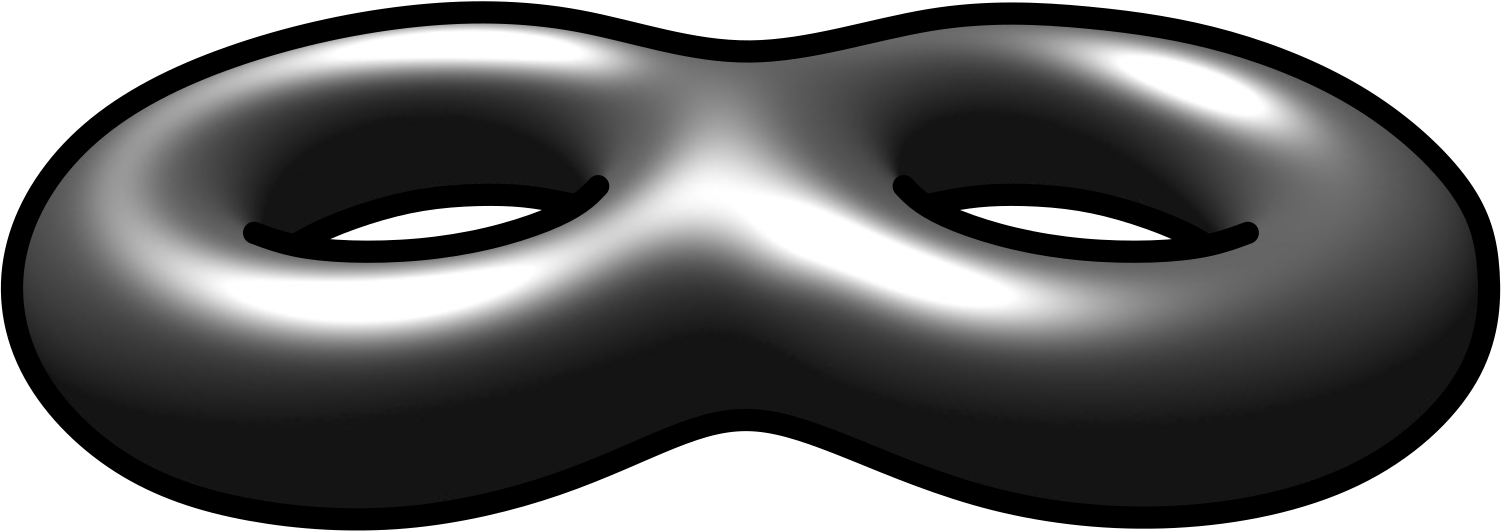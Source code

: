 <?xml version="1.0"?>
<!DOCTYPE ipe SYSTEM "ipe.dtd">
<ipe version="70206" creator="Ipe 7.2.7">
<info created="D:20130414190211" modified="D:20190210125534"/>
<bitmap id="1" width="800" height="349" length="30172" ColorSpace="DeviceRGB" Filter="DCTDecode" BitsPerComponent="8" encoding="base64">
/9j/4AAQSkZJRgABAQEAYABgAAD/4QBaRXhpZgAATU0AKgAAAAgABQMBAAUAAAABAAAASgMD
AAEAAAABAAAAAFEQAAEAAAABAQAAAFERAAQAAAABAAAOxFESAAQAAAABAAAOxAAAAAAAAYag
AACxj//bAEMAAgEBAgEBAgICAgICAgIDBQMDAwMDBgQEAwUHBgcHBwYHBwgJCwkICAoIBwcK
DQoKCwwMDAwHCQ4PDQwOCwwMDP/bAEMBAgICAwMDBgMDBgwIBwgMDAwMDAwMDAwMDAwMDAwM
DAwMDAwMDAwMDAwMDAwMDAwMDAwMDAwMDAwMDAwMDAwMDP/AABEIAV0DIAMBIgACEQEDEQH/
xAAfAAABBQEBAQEBAQAAAAAAAAAAAQIDBAUGBwgJCgv/xAC1EAACAQMDAgQDBQUEBAAAAX0B
AgMABBEFEiExQQYTUWEHInEUMoGRoQgjQrHBFVLR8CQzYnKCCQoWFxgZGiUmJygpKjQ1Njc4
OTpDREVGR0hJSlNUVVZXWFlaY2RlZmdoaWpzdHV2d3h5eoOEhYaHiImKkpOUlZaXmJmaoqOk
paanqKmqsrO0tba3uLm6wsPExcbHyMnK0tPU1dbX2Nna4eLj5OXm5+jp6vHy8/T19vf4+fr/
xAAfAQADAQEBAQEBAQEBAAAAAAAAAQIDBAUGBwgJCgv/xAC1EQACAQIEBAMEBwUEBAABAncA
AQIDEQQFITEGEkFRB2FxEyIygQgUQpGhscEJIzNS8BVictEKFiQ04SXxFxgZGiYnKCkqNTY3
ODk6Q0RFRkdISUpTVFVWV1hZWmNkZWZnaGlqc3R1dnd4eXqCg4SFhoeIiYqSk5SVlpeYmZqi
o6Slpqeoqaqys7S1tre4ubrCw8TFxsfIycrS09TV1tfY2dri4+Tl5ufo6ery8/T19vf4+fr/
2gAMAwEAAhEDEQA/AP38ooooAKKKKACiiigAooooAKKKKACiiigAooooAKKKKACiiigAoooo
AKKKKACiiigAooooAKKKKACiiigAooooAKKKKACiiigAooooAKKKKACiiigAooooAKKKKACi
iigAooooAKKKKACiiigAooooAKKKKACiiigAooooAKKKKACiiigAooooAKKKKACiiigAoooo
AKKKKACiiigAooooAKKKKACiiigAooooAKKKKACiiigAooooAKKKKACiiigAooooAKKKKACi
iigAooooAKKKKACiiigAooooAKKKKACiiigAooooAKKKKACiiigAooooAKKKKACiiigAoooo
AKKKKACiiigAooooAKKKKACiiigAooooAKKKKACiiigAooooAKKKKACiiigAooooAKKKKACi
iigAooooAKKKKACiiigAooooAKKKKACiiigAooooAKKKKACiiigAooooAKKKKACiiigAoooo
AKKKKACiiigAooooAKKKKACiiigAooooAKKKKACiiigAooooAKKKKACiiigAooooAKKKKACi
iigAooooAKKKKACiiigAooooAKKKKACiiigAooooAKKKKACiiigAooooAKKKKACiiigAoooo
AKKKKACiiigAooooAKKKKACiiigAooooAKKKKACiiigAooooAKKKKACiiigAooooAKKKKACi
iigAooooAKKKKACiiigAooooAKKKKACiiigAooooAKKKKACiiigAooooAKKKKACiiigAoooo
AKKKKACiiigAooooAKKKKACiiigAooooAKKKKACiiigAooooAKKKKACiiigAooooAKKKKACi
iigAooooAKKKKACiiigAooooAKKKKACiiigAopssyQLl3VAe7HA6Z/kCfwrB1P4teFdFjZ73
xN4etETO5ptRhjC465y3agDoKK4m7/aY+G9gWFx8QPBEBUMT5mu2q4CjLdX7Dr6VQX9sH4SP
OYl+KXw5aUSGLYPElkW3jquPM6+3WgD0WivO4v2vPhNNdvbp8UPh288Zw0a+JLMup9CPMyK0
bP8AaN+HmoymO38eeDJ5FJBWPW7ZyCBk8B+w5NAHZ0Vn6P4u0nxDKY9P1TTr51DErb3KSkBS
AeFJ6EgH0yK0KACiiigAooooAKKKKACiiigAooooAKKKKACiiigAooooAKKKKACiiigAoooo
AKKKKACiis7U/GOkaJn7bqum2eH8s+dcpH83Hy8nryOPegDRori9S/aS+HWjLMbzx94KtBbA
tKZtbtYxEAMktl+ABzzVC9/a6+E+mymO4+J/w8t5ACSsniOzQgAEngydgCfwNAHodFedQ/tg
/CS5u2t4/il8OZJ0UO0a+JLIuFOMEjzM45HPuKuW/wC1B8NLudIofiJ4FlllXciJr1qzMM4y
AJORk4+tAHc0VzWnfGbwfrAY2fivw1dBSQTDqcEmCDgjhuxrobW9hvkLwSxTKMcowYcgMOnq
CD9CDQBJRRRQAUUUUAFFFFABRRRQAUUUUAFFFFABRRRQAUUUUAFFFFABRRRQAUUUUAFFFFAB
RRRQAUUUUAFFFFABRRRQAUUUUAFFFFABRRRQAUUUUAFFFFABRRRQAUUUUAFFFFABRRRQAUV4
78Zv2/8A4PfAWKRfEHjvRPtkYOLGwkN/dkjopjhDFCTwC+0epHWvl74q/wDBeHSRFJb/AA98
A6xq9yWKrda1KlpAvHDCOMuzjPYshx37UAfoHUOo6lb6RZS3V3cQWttCN0kszhEQepY8AfWv
yI8b/wDBRr9o741XkgstbtvCVjKwK22i2CRlBzj97Jvlz64cA+grhbz4B/EH44ai114q1/xF
4gnnfzGbUL2W4Gc9gxIAGeAMAdqAP1S+In/BQ34JfC0uur/ErwyZYzh4rCc6jKpxnBS3EjDr
6V4h47/4LnfCrQrhodA0Txl4oZSMSxWaWsDZ64Mrh+PdB/Wvl7wB/wAE27i+KGS1Y59Vr3P4
e/8ABMCFhGZbQe+VoA57xR/wXS8Wazvj8L/CiztCRiObUtVkucnI5MccceOMjAc9jntXBeI/
+Cn/AO0v4/R10xfDXhgORtbTtHErIP8At5aUH8vyr7D8Hf8ABOPQdKVDcRwKR2xk16P4e/Y9
8IaGFzaLKV/2QKAPzS1D41/tRfEORXu/iJ4nhJz/AMeKRWI59oEQf4VmX/wP+N3xFuJpdY8b
eO9Se6BEguNYuXVlJJ27S+AvP3QMD0r9bdL+C3hnSQBFpVucf3hmtm18KaZYgCLT7RAP+mQN
AH46N/wTi8ZeLPKOoyapfeVny/tEjy7M4zjcTjOB+QrTsf8AglBr0wBNlNz/ALJr9hIrOGH7
kUSf7qgVJQB+RUH/AASR1xwCbKb/AL4NPk/4JH62gz9hlwf9g1+uVFAH4/Xv/BJ/XIQf9Bm4
/wBg1g6t/wAEvddtAxFlNx/sGv2fqOWzhm4eKNwf7yg0Afh1rH/BO7xBpj7ltJ1ZDkEKQQfW
saP9mzx94BgMWlanr+mRKSQlpdywqD3OFI9T+dfujeeEdL1AETafaOD/ANMwP5Vgaz8CPC+t
qwk0yFC390UAfjHZ/Gj9ojwBgWnxN+IJWMlgtxq09yoz7Sswx7dOvqa6jw3/AMFU/wBpj4fP
i68TWmvQoMCPUtHtmA4xndEiOTx3Y89c1+nHi39iPw1rqOYIo0LdmQV4t8Sf+CddptkaK1Rh
2IGRQB4N4F/4OBPGuj3Ua+MPhroOpQkYkfSLyaxZTn7wWXzgcDsSM+or2f4b/wDBfb4SeJEj
j8SaJ4u8KXDNh2a2S9t0990bbyOn/LPNeG/Er9gcWPmFLbGP9mvBvHv7IU+ls+2Bhj2oA/Xb
4Tft7fBr44SwQ+GfiN4Yvbq5AMVpPc/Y7qTnGBDOEkznttzyK9cr+dPxT8B7nTGbMLDHtWt8
Mv2iPi5+zoYY/CHjzxTolpbHMdlHevJZA5HJt33RHp3SgD+haivyA+Ev/BfL4seCJFi8YeG/
DfjO1UDLxBtLu2PfLoHj/KKvqr4Uf8F4vgp448mHxDH4n8E3LA+Y99p5urZW7BXty7kH1Ma8
5zgckA+1aK858AftffCr4ppD/wAI98RfBeqSzLvW3i1iD7SBz96IsJF6E4ZRwM16NQAUUUUA
FFFFABRRXn3xH/ay+GPwiEo8S+PvCekTQsUeCbU4vtAYDJHlAl847Y7j1FAHoNFfF/xb/wCC
6fwZ8BJcRaAviDxneRNtj+x2n2a2kOM5MkxVgueMhCfY18rfGX/gvt8S/GEzxeDdA8PeDbM/
dkmB1O8H/A3Cx49vKPXrQB+vDusaMzEKqjJJOAB615X8Xv24PhJ8CZbqDxR4/wDDmn3tmu6W
xS6FzeLxkDyIt0mT2G2vw0+L37YHxO+PjTDxf468R6zbzjD2j3jRWf4W8e2IfgvavOQ6A5JG
KAP2I+I3/Bev4PeFvOi0HS/GHim4VN0ckVnHaWrt/dLSuJF+ojNeB+O/+DhTxnqsEyeGvh34
c0Z3GEfUL+bUDHwOcIsIJzk+nI645/PT7RGuORS/b4l6kZoA+qPGf/BZz9oTxgGS38U6doET
rtZNN0i2BPH96VZHB75DCvM/FX7d/wAcPGzub74qeOVWTO5LXVpbONgRggrCVBGO2MdfWvIx
qsS8ZGakj1qIEcigDa1jx54q8TM51HxJr+oGQbWNzqEspYZzg7mORkk1ip4fdu1WINbh4+YV
ftdZhOMlaAM1PCjv0BqVfBMkmMKSa6Sw1KBscrit7TJ7eXHKmgDgV+H8zdFJpT8N7hzkIx/C
vYtJsbW4KghTmup0jwna3WPlU5oA+cX+Gt1ziNvyqSx8J6zocoksri8tJFJIaGRo2BIwTkH0
4r6y0r4VWt4B8inPtW/Y/s9W9+BiJTn2oA+VtG+Nfxa8H2og0r4h+P8ATIF24jtNfu4UG3O3
hZAOMnHpk13fhX/gpT+0b4CkRrT4meIbgRgDbqEcOoBgFC8+ej54HXrnnrzXvi/slx3g+WAH
PtVa8/Yma4U7bYnP+zQByPhf/guh+0D4YYfbn8Ja8u5Sftuj+WcAjIHkPH1wR36n2x6z4I/4
OLtZtGVPE/wt0+6U5zLpmrvbkcjHySRvnjP8Qzx0rzLWf2FrnDFbVv8AvmuK8RfsS39sGK2r
jH+zQB90/D//AIOAvgz4lk8vXNK8aeGH3KPMmsY7qHBXk5ikZ+Dkfc6YPcge/fDX/go38DPi
0sI0T4n+FGln3eXDfXR06dsAk/u7gRv0BPToK/FvxF+yjqWn7j9mkAH+zXEa58DNR04tmCQY
/wBmgD+j7TdTttZskubO4gu7aXOyWGQSI2CQcEcHBBH4VPX82Xg/W/GvwZ1N7zwv4g8Q+Grt
iC02l381m7Y6ZMbDP419A/Cr/gs9+0L8JHgivfENj4vsYNo8jXNPjkcqCMjzovLlJIGMs7da
AP3Mor81fgz/AMHFugX/ANnt/iF8P9U0mQnbLe6JcrdxdBhvJl2MozngOxA9elfXvwP/AOCj
XwU/aHu7a08L/EHRJtSu38qKwvWewvJX/urFOEZz/ugg0Ae20UUUAFFFFABRRRQAUUUUAFFF
FABRRRQAUUUUAFFFFABRRRQAUUUUAFFFFABRRRQAUUUUAFFFFABRRRQAUUUUAFFFFABRRXy/
+1F/wVr+FH7OHn2FnqB8b+JI9yDTtFkWSOF1ONs0/KR854G5hj7tAH1BXl/x4/bR+F/7NEnk
eM/GOlaVflN62CFrm9YYyD5EQaQA9iQAfWvy4+OX/BVH42/tKJdadp15b+BvD95ujNpoqFbh
4z0V7lsyE44Jj8sHP3a8k8Gfs/3Os3RnuRJNNMxd3clmdickknqSe9AH2d8aP+C8V/q7PafC
7wKUDcLqPiNsnrzi2hfHToTKfdex+ZPiP8bvjV+1Q7R+LPGWuXWnSszf2dbP9jsgCcgGKIKr
7egLhmA78mu6+H/7ONtbLGXiXj1Fex+EPhbp2kIhMcYIoA+aPh7+xxJeFDJCTn2r3n4c/sY2
kHlmS3Xj2r1nSptN0VBgRgitL/hblhpK4EiAj3oAseA/2X9K0xULQRDHtXrfhP4V6Jo6pmOE
FfYV4ZqH7T9rpykLOgx71zur/tmxWu4LcqMf7VAH2toQ0PSEXAhGPpW0PG2lQrj7VEgHbpX5
ya1+3SIc7bvp/tVyWs/t8yLnF4f++qAP1Ef4jaNHndexDHvUEnxW0GL71/GK/JnVv2/5gWxe
H/vqub1L/goBcc4vWA/36AP2Dk+M3h2Prfx1E/xz8NJ11BP0/wAa/GS+/wCCgF1zi9bj/arK
uv2/rvJ/01/++6AP2sPx78ML11BfyH+NJ/wv3wv/ANBBf0/xr8R5f2/Lzn/TX/77qE/t93hP
/H6//fdAH7fj4+eFz01Ff0/xqRfjp4ZfpqMdfh6n7fd5/wA/r8f7dWoP2/Lzj/TX/wC+6AP2
9j+M/hyXpqUVTx/Ffw/L01KD86/Eyz/b+vMj/TX/AO+62NP/AG/7vIzev/33QB+0cfxE0SX7
uo25z7mpk8baTJ92/tz/AMCr8dNM/b+uuP8ATX/76ro9K/b7uGxm9Ygf7VAH61jxdph6XsB/
Gq994y0wQsrXEcgI6dq/MDTP28ZpMZvCf+BVuWn7brzgZuif+BUAfbvju50rUUcgREn6V4R8
SvCumXYk2pGc57V49L+179qU5uQc/wC1WLrP7SaXinM4OfegCv8AEn4eWLtIVROfavDPHHw6
t1d9qL+VeheJfjJHe7v3gOfevP8AxD42jvC2GBzQB5f4h8CxxsxCAfhXKaj4SEZOFr0zVdSS
4Y4IOawruFZs4A5oA87uPDm0n5elbfhb4l+Mfh/EI9B8VeJtEjUFQthqc9soBHIwjDggn862
Z9JD5461Um0IHJ20AdVo/wC3p8cvDyotv8VfHTLGQyibVpZwOc4/eFuPbpjjpxW2n/BUP9oO
3jCj4na6QP70Vux/Mx5ry640LAPy1nXWk7M8UAewy/8ABVH9oQkE/E7WgQAOLe2A4GO0Vczq
3/BQf446tEEm+K/jxAox+41iaA9MdUYH/OeteZXdkUzkYrMu0KZ7YoA6Txn8efGvxDSVfEPj
DxRrqzkGQajqs90JCOhO9jn8a5RtRx1PFVbmUrkZqhc3ZXPNAGo2qBe9RvrYXvWDcagR36VR
uNVIz81AHTSeIQufmxVeXxPtz82K5K51kjPNZ11rpGfmoA7Obxbj+Kqs3jEjPzfrXC3XiAjP
zVnXPiIjPzUAegyeNSMfP096jPjogn5+nvXmk/iUj+Kqkvicj+I0AesL4+K/xn86s2/xGKkf
P+teMN4rYH75/OgeLmU/f6+9AHvdh8TdhH7z9a6HSPisFI/edPevmmHxqykfOfzq/aePmQj5
z+dAH1x4e+Lqqy5lH516H4T+MMWUzIPzr4f0z4mPGRiQj8a6rQvi+8DL+9P50Afob4J+Llu5
TMi/nXsvgL4j2dxsBdDn3r8zfCnx3e3ZP3x4969b8B/tItA0eZyPxoA/UPwFr2n34QEoc17J
4M8NaZqyoCsZ3V+aXwx/aoETRg3Hp/FX0v8ACL9rOHMQa4GOP4qAPtSz+C+j3FurSQoQ3ooq
K9/Z38O3ykPbgZ/2RXJ/Cr9pew1iCOKaZGVvfkV67pWt2utQCS2mSVTzweRQB5N4h/Yx8N6w
rBERC3qgrzLxz/wTesNTSRrZLeTPpgH9a+sKKAPzW+KP/BM26shIyWTY7YSvnb4k/sI6ho7S
EWcgA/2a/bF0WRSrKGU9QRkGuf8AEvwr0LxVEy3VhDub+JVANAH4AeM/2a9Q0Z3zbyAD/Zrz
rXfhtc6ezBoWAHtX7tfFT9g7SfEkMsljHEzEH5SuDXyZ8bf2AZtLeYrZsMZ/hoA+FvgZ+238
ZP2WjBD4P8c65Yadbn5NMuZPtmnqMEYEEoZFyD1UA8LzkDH3B+zt/wAHFgQxWPxZ8EOh4U6r
4ZO4dgC1rM+QO5ZZT7J2r5j+J37Kl1ossn+jMNv+zXi3ir4T3GlyOGiYEe1AH76/s5ftw/Cv
9q+zZ/AvjHTdWuokV5rCTdbXsGSR80EoV8ZBGQCp4wSCCfV6/mBudDudHvoriBpbe4tnEkUs
bFHidTkMpHIIIBBHSvqX9mT/AILTfG79nK6trPWNVT4i+HYyiPaa+Wlu44w5LeVdgiTeQcAy
mVQAPl4oA/dmivkz9kP/AILK/B79qmS00u61M+BPFlzhBpOuSLFHO5ONsFzxFISSAFJR2J4S
vrOgAooooAKKKKACiiigAooooAKKKKACiiigAooooAKKKKACiiigAooooAKKKKACiiigAoor
mfi58ZvC3wH8FXXiLxfrmnaBpFopLT3UoTzGCk+XGv3pJCAcIoLMeADQB01fPH7Xf/BTX4Zf
siLNYahqJ8ReKk4Gh6U6S3ER/wCmzZ2wjHOHO4jkKa+Ev2zf+C1fjD413914f+FQu/BvhZ1M
T6k6KNWvwchiGBIt0ORgJ+8+XO8ZKD5K8I/DuXU7nzZg8kkjbmZssWJ6kk9TQB7b+0v/AMFI
Pi5+2LJPp0+onwr4VnBQ6No7vDHOpzkTy58ybIOCpIQ4B2A81554D+ChnaNnj6+1dz4G+GMV
sqM0YGPavSNI0y30mIcKNtAGR4I+EdtYIjNGoI9q9I0bS7LR41O1ARXKX/jaHTIyAwGK43xP
8ZltlYCUDHvQB7ZcfEC10mPhlGK57Xfj7DZKQswGPevmjxb8d2G8CYj8a8x8VfHKV9374/nQ
B9U+Jv2nxDuAn/WvO/E/7VUnzAXJH/Aq+VfEnxklk3fvjz71xGufFSWTd+9P50AfT/iT9qaZ
iwFy3/fVcLr/AO03PJu/0lj/AMCr5t1b4jySFsyn865vU/Hsj5/eHn3oA+htZ/aOuHz/AKQ3
51y+qftBXEm7/SG/OvBL/wAbO2fnP51j3njFiT85596APc9Q+O9w+f37fnWNefG6d8/vmx9a
8SuvFrHOXP51RuPFTZ++fzoA9pufjPOxP75vzqnN8Yp2/wCWzZ+teLy+KW5+c/nUD+KG/vnm
gD2dvi9OSf3zfnTf+Ftzf89m/OvF/wDhJj/fP50f8JOcgb+T70Ae1p8W5+vnNx71Yh+Lc2R+
+b868QTxMcD5jViHxMf7xoA90tvi7Px++b860rP4wTqR++b868Et/ExyPmNaFr4mOR85oA+g
7D4yTrg+c351vaZ8apxj9+35185WXiZuPmNbNh4mbj5zigD6Y0r433Ckfvm4966TSvjnPwPP
bP1r5g03xM3GG/Wui0vxO2F+c0AfT1h8b52AzMx/GtOD4xyygfvSc+9fOOl+JHOMsa6HTvED
tj5jigD3IfE2SfrKTn3py+M3nPLn868n0/WmbHzGt3TtSZsYY0AehQa2ZiPmOTWhazGbHOc1
x+kXJcjknNdbocZl28ZFAGpb2PmgcZqx/Yu4fdFamj6aZAOM5rettBLKPloA4W60Hg/LWLqW
i7Qflr1K68OHYTtrA1nw+VB+WgDynVtPKg8Yrm9TtymeK9H1/Rym7iuL1yxKZ4xQBx1+Cu7t
WPeSEZre1WAqT1Fc/frjIFAGXeTkZ5rKvLsjPNX7/PzVi6gxwT0oAqXl+Vzyax73VCM88VJq
U5XIz0rntTvSM84oAnvdXIz81ZN5rWM/NVDUtTxk7sVhX+sYzzQBtXOu4z81UZ9exn5q5u81
vBPzVnXGu4J+agDq5NfP97pUTeIfVq46bX8dW/WoG8Qc43c/WgDuB4jPQMTUsXiUgj5jmuB/
4SEf3v1p6a//ALVAHotv4pZSMOa0rLxiyY+c8e9eYRa//tVbg8QHj5qAPYdL+IDxMD5hH411
mgfFWSAriU5+teA2niIjHzGtax8TlSMMaAPqvwj8dZbVk/fkAe9ew/D79p2azaP/AEgjH+1X
whpfjN4yvzkfjXV6F8RpICuJCMe9AH6lfCj9smWzeLN0RjH8VfVXwX/bua3aHdeEYx/FX4le
FPjLNalMTMMe9et+Av2kLixeP/SGAHvQB/QF8Mf2w9K8TwxpdyRlmH3gQDXruh+LdO8RQq9p
dRSbu2cGvwe+Fv7YVxYNGftTDGP4q+nfg9+3fPaGIG8YYx/FQB+qtFfKHwr/AG9YdQiiS5nj
mU4HzHNe4+Ev2iNB8TxITOsTsPXIoA76qWteHrPxBbNFdwJKrDGSORTrHXrLUkDQXMMgPo3N
Wwc8jkGgD58+N37JdjrFtLPbQI6t/s8ivjH43/sl/YnmK2+MZ/hr9T5UWWNlcAqwwc9K8a+M
vgGz1FZSqIc57UAfjj8S/gLLpksmISME9q8c8T+AZLF2BQjHtX6dfGj4NwSGYrEvftXyx8Uv
hEsDyER+vagD461Tw+UJBT9K+hv2Qv8AgrH8Yf2N7q0sYNYl8Y+ELdViOg63M80UMSjAW3lO
ZLfC8AKTGO6NxXFeMvATWkj/ACYx7V5/rPh9oWYFSDQB+8P7Fv8AwVe+E/7aUFtYabqo8M+M
JnMZ8O6vIsV3K2CcwNnZOpAJ+Q7hj5lXIz9MV/LFf6W0MqyIzRyRsGVlJVlIOQQR0Nfd/wCw
R/wXk8Y/AC4svDPxbW/8c+Doo0t4dTjw2saYFAVSWYgXKADBDkSfxb2I2sAftdRXK/Br43+E
v2hfANl4o8Fa/p3iPQdQXdDdWj5A9VdTho3ByCjgMpBBANdVQAUUUUAFFFFABRRRQAUUUUAF
FFFABRRRQAUUUUAFFFFABRRRQAUUV8a/8FM/+Cr+i/sgadc+EPCT22ufEu7h4TiS10FW6SXG
DzKRykX0ZsLtDgHon7d3/BR3wZ+w14cjj1BW1/xdqEZew0G1nVJWHOJZmOfJiyMbtpJP3VOC
R+OP7Rv7UPj39tP4hjXvGmptcrCWFjp0AMdjpiMclIY8nGcAFmJdtq7mOBjgNZ8Qa18VvGN9
r3iDUbzWNZ1WZri6u7ly8kzsckk9h6AYAHAAFd34G8HByhK0AP8AAvw/8xkLJ+lev+E/CUVj
GhKgY9qh8L+H0tIlJUDFb1xerZQnBAxQBfN9FpsOBgYFc54k+IK2qMA4GKwvFfjHyVYB+nvX
lXjLxyxLgOfzoA6Txj8VWG8CQj8a8r8W/E95C+JCfxrnfFXjB5C2HP51wGv+ImkLfMeaANvx
J8QJJS37wnPvXD654ydy3zk1mazrLMWJJrl9W1U4Jz1oAv6v4oZs/Ofzrm9T8Rls/Mao6nqh
5+Y1z2pat1+Y0AaOo+ICc/NWJfa8efmrL1HWMZ+asO/1rGfmoA2LzXjz81Zd3r+CfmrEudUe
UkKSBVZnZySSSTQBpz6+xJAJP0qrJq0rk4OBVWigCRruRsfOwA96b579NzY+tNooAd5rf3jS
eY3diRSUUAOE7qchjmpV1CRe+agooAvQ606EZzir9pr+TjccisKgEjpkUAdnY670+brW1p+u
dPmrziG9khOQSRWrpuu4IBbBoA9S0vWScZY10uk6sTg5ry3SNbBI+aut0PVt235qAPT9H1At
jmuq0i6LY55rzvw/e7tvNdz4fYuFI5oA7LSpC2OTXSaTk4rndFgJC8V1ei2pZl4oA6Xw/CXZ
RivQ/CulmXbxmuV8I6O0rJxnNeweA/CrS7Plzn2oA1PDXh4uq/LXYaf4VJQfJ1rc8H+CWZEy
h/Ku80zwMfLHyfpQB5ZdeEjsPyVzWv8AhUhW+Q/lXv134FPln5K5fxF4HIVvk/SgD5p8T+HC
gb5TXnXibRihY7TX0l4v8FkBvkP5V5V4w8Jshf5MfhQB4PrtgUJ4xXK6nbkE5zXqXijw+Yy3
y4rhNb0wozcGgDi7+E88VhalEeev5V1eo2ZGeKw9RtM54oA4vWEIDHFclrcpTdXea3ZHa3Fc
L4ntigY4NAHH6xflc84rmdU1faTzjFaXiacxFucVxOq37SylQaAJr7WWJIU5JqhLeSSn7xFR
UUAKXJJJJyaTNFFABRk+poooAVXK9D0qSO9kjP3iRUVFAF631l0YBiMVo2mvDj5sAVgUBivQ
kUAdpZa8Rj5q2bDxCwwQx/OvOYb+SJhySBWlY68AQCxBzigD1PS/FDJj5yK6rQ/G7xEESEY9
68d0/W+nzVvabrh4+Y0Ae+eGfifLbMuJSMe9eoeC/jnPZshExGPevlXSvEDKVwx4rqdF8UvG
VIcjHvQB90/Dz9p64s2j/wBJYY/2q9++Gn7YtxbGPN0wxj+KvzM8PeOpISuJCMe9eheFvinN
blCJWGPegD9cvhz+2zKqxg3Z/wC+q9p8H/toNOiA3Wc/7Vfjp4P+N01vsxMw/GvV/B37Qs0Q
QeeePegD9a7L9qZNQiANwDn3qnrfxkg1SJsyqc+9fnh4W/aMlIUGc/8AfVdtpP7QDTooM5Of
egD6L8d6/BqSOdynNeEfErSYbsSEAEGo5Pi+LxDmXOfesPW/GaXqNlwc+9AHkXxC8JozSEKK
8c8W+GAjvhcYr6A8V3aXQY5BzXmHiyyWQuQBQB4hrWjbGYYrmdT0zOcivTvEWmAM3GK47VrD
BPGKANT9l39sD4ifsQfEM+IfAGtyWBuHT+0NOmHm2GrIhOI54jwwwzAMMOu4lWUnNfuh/wAE
7P8AgqN4C/b+8IRwWNxHoXjywhU6p4eunCTZCjdNb8nzYCc8j5l4Dhcgt/PxqdkDnjNZ/hnx
brnwp8bab4m8M6pe6Hr+izi5sr+0kMc1vIO4I7EZBByCCQQQSKAP6sqK+Ev+CQ//AAWJ079u
XTU8C+NxZ6L8WNMt96iMbLbxNCikvcQLjEcqgZkhz0y6fLuWL7toAKKKKACiiigAooooAKKK
KACiiigAooooAKKKKACiivBv+CiH7cuj/sH/AAEuPEdykF94i1NmsvD+myFtt7dbC259vIiQ
fM5BH8K5BdTQB5f/AMFX/wDgpxb/ALGPhJfCnhd4bv4keILUvbnKumiQNuUXTqQQXyDsRhgk
EngYP4u3esan468SXer6zf3urarqUzT3V5dzNNPcyMcl3diSzH1Jqt41+Ieu/GPx9qnifxNq
Vzq+u63cvdXl1MctI7Ek4A4VR0CqAqgAAAACtnwrp+91yMigDqvBPh0OyErXr/g/QlhRCVFc
l4G0gDYSK9R0KyEcSnHagC4oFtBxgYrm/FGtGJGwcYrf1WQpEfavPPGV4QH5NAHHeM/ETZcb
uK8s8U60zl/mNdX4wu2Zn5Nec+IJSzNzxQBzmu6izFsk1yOsXZO7k10GsZO6uW1fPzUAYGrX
Z55rmNWvSM81t6y5G7muR1u527ueKAMvVdQK7hmua1TVNueeTVrWr7bnmuS1jUSSQDyaADU9
WJYgHJNZjyNISSSc0hJJyeSaKACiiigAooooAKKKKACiiigAooooAKKKKACgEg5BINFFAF/T
NXa3kAYnFdn4b1vcy/MOa89rT0DVmtbhVZjgnigD3fwlfeaU5r1bwZam4CEAmvD/AIa3322e
JQckkV9NfD7wu0FhE7qQzAHpQBt6HppCrwa7bwvobTSINvX2qp4e8PtM6gKea9a+HPw9e6lj
zGTnHagDR+HXgl5njOwnNe//AA2+HLMI/wB2cfSm/Cj4Ts3lExHHHavo74b/AAr8uOPMQHTt
QBg+DPhsQifu+vtXead8O8Rj93+lei+FvhyI41+T9K6208CKqD5P0oA8RvPh98h/d/pXK+Iv
h4SrYj/Svpe78DAqfk6+1c9rfw+Dq2IwfwoA+P8Axj8OTh/3f6V5D45+HTDeRH+lfcfin4Ye
YHxHnPtXlfjb4Rlw/wC6P5UAfB3jfwG0Zf5D+VeUeK/Cjws3ynAr7g8f/B9sPiI/lXh/j74U
PEX/AHRH4UAfKetaM0bNlTxXOahYEEgivbPGHgGS3Z8xkAe1eea54caF2BU0Aeb6ppm4MCOt
cV4r0ItG+Fr1nUNJIJyMmue1nQBOjDaDmgD5i+IVo1mXJBAFedyMXck9zX0D8ZPAEr6ZNNEh
JQE4Ar59YFWIIwRxQAUUUUAFFFFABRRRQAUUUUAFFFFABQCRyMg0UUAWbXUXgPJJFbOma3kj
5utc7SxyNG2VJBoA9D0vWemGro9K1np81eW6ZrRRgGJBFdNpGtZx81AHqWkayePmrqtF11l2
/Ma8s0fV87ea6vRtUzt5oA9Y0LxO6FfmNdt4f8aSR7cOfzrxzRtRPy/NXV6NqR+XBNAHuXh7
4gyJtxIcfWu20L4kyDaDIfzrwLR9UYbfmNdVpGssoU7jQB79pnxIdlXMhP41qx+OjKoy5Ofe
vEtL11wF+Y1vWOvtgfMaAPSLzxGJ1OWzmuc1q8Eyk5zmslNbLLyxNQ3Wpb1POaAMnXUD7sc1
x+s24y1dXqk4YE5rmtVIOe9AHKanb8ng1zuqWwYHg11WpoDnHFc/qSDnrQByyajf+E9es9W0
i9u9M1XTJ0urO8tZWintZUYMkiOpBVlYAgg5BFfvR/wRn/4K3Wn7eXgqTwf4zns7D4teHoWl
nhijMcOuWalQLuIHIDgsFkjB4OHUbWIT8HtWhDA96oeCviT4i+B3xH0fxh4S1W60TxJ4fuBd
WF7btiSFwCO/BUqSrKchlYgggkUAf1s0V86f8ExP+ChGh/8ABRn9mqz8XWcdrpnibTX+weJN
Hjl3HTbsDO5Qfm8mVfnjY54LLksj4+i6ACiiigAooooAKKKKACiiigAooooAKKKKAKfiPxDY
+EfD1/q2p3MVlpul28l3dXEpwkEUal3dj2AUEn6V/O7/AMFEf219Q/bp/aZ1TxMXuIfDGnM2
n+HbJnYrBaK3EpU8LJMR5j8ZGVXJCA1+gH/BxP8AtqSfDr4YaP8ABvQrySDV/GajUtceJ9rR
aajlUhOOR50yHOOqwOpyHr8g9M4AFAHSaJGGZcivRPBtqC6cV5/oBG9a9I8Fkbk5FAHrPgm0
AVOK9F0u2/cjiuD8EY2p0zXpOjQh4h3oAytbtz5TYFebeM7VsOcHivY9U0syRHg81wHjDQGZ
WO00AeCeLbZtz8GvPtdtSS3FeyeMNAZS/wAprznxBoxV246UAebataH5uDXLa1aHDcGvRdU0
o/MCpNczrOjEqeP0oA8t8QwlQ3auE8RuU3eleqeKdFZFY7TXl/jG2MJfIOBQB5/4hvCu7muY
lkMshY961vE8x80r6msegAooooAKKKKACiul+FfwY8YfHTxPFongrwr4i8XaxMQEstG06a+u
Gz0+SJWPY9u1ffH7Mv8Awa0ftVfHyO0vNf0Xw78LtJuQsnm+JdSU3ZjODkW1sJZFfk/JN5Ry
DnHGQD84qK/oS+An/Bmx8NfDklvcfEr4t+L/ABW6oGktNB0+DR4fM6lS8huHZB0yNhPX5elf
ZHwf/wCDeb9j34Lz29xZfBnRtcvLeVJvO8QX13q6yspYqGhuJWhK4bBXy9rALuDEA0AfyUW1
tLe3EcMMck00zBERFLM7E4AAHJJPavRPAf7HHxe+KcyReF/hV8SPEkkjMirpfhm9vGZlBLAC
ONskbWyO20+lf2WfC39mD4afA0g+Cfh34F8HkII/+JJoNrp/yBtwX9zGvG7nHrzXc0Afxz+H
P+COH7VfimBZLX9n34rxKxwBeeHrizboDyJlUjg9+/HXiuuj/wCCAv7Ycqkj4FeKQASObmzB
4OO83696/rqooA/kVvP+CAv7YdjGXk+BXilgAD+7ubOQ847LMT36du/Q1yfi3/gjb+1X4K8z
7Z+z98VZvKxn7B4fn1DOcdPIV8/eHTOOfQ4/sWooA/iU+IX7JfxV+EcLyeLPhl8QfDEcbFGb
VvDt5ZKrAkEEyxrgjB49jXn1f3WV5p8Yv2MfhF+0JDdp45+GHgHxY97G8Us2qaDa3M5DckiV
kLq2eQysCCAQQQDQB/E9QCQQRwRX9NP7an/Btv8AsUx+EdR8T6g+t/Ba2i3SveaRr7fZ2kIJ
CiC7E4bJxiKEKxxhcZr8g2/4JteA/h58aNROkeLNT+IXhaxlT+zLi90j+yjdEAFnkh82Qld2
QoJXIALKMlQAeUfsZ/CHUvFpj1u/t5LfSoGxCXGDdsP7oP8AAO56HoO+PsDw54TadlVUOPpW
34R+HDyrFFFAEiQBVVVwqgdAB2Fez/Df4KSXDxloic+1AHMfDn4WyXckZMZOfavpD4S/Bk/u
iYv0roPhd8EhD5ZMPT2r6D+H3w2iskjJjAx7UAU/hj8KFt0jzEAR7V7h4O8DR20afIBj2qt4
Y0eKyReAMV2GnahFbKBlRigDX0nQY4lAKjitiHS4woGBWHB4liQABhxVuDxTGcDeOaANJ9IR
xjAxVS68LpMCNoOasWuuxzcbgavxyCRQVOQaAOQ1P4eLcqcIDn2rkfEfwfFyjYizn2r16gqG
GCARQB8p+NvgGZkfEBOfavEPiR+zu5WTFuf++a/RK60a1vFIkhQ59sVzPiP4P6drcbbVVWPq
KAPyQ+JfwAkhMh8g8e1eC+PfhBLaPJ+6YY9q/Yr4l/spC7ikaOBWU9wMivmf4t/smyReaRbH
jP8ADQB+XHiTwTJau2UIx7VyWo6Eykgqa+2fij+zXPZPIRbsMZ/hrwnxr8IJ9Pkf9ywx7UAf
Pet+FkvYnR0BDD0r5b+PfwJvfAmqT6nZwtNpM7F2KjJtmJ6Ef3fQ/hxxn7l1nwdLaMwKEY9q
5zVvDCXMTxSxK6OCrKwyCPQ0AfnhRX1/ov7CPgbxx8WNKj1vxTq3gTwtdSldSu7DSBq8lquO
GSEzRHGeGwxIBJVWI2N+1v7Dn/Bur+xDe+A9O8QaULr44BUVm1PUvEEjwiUjJDW1oYUTuPKm
VmUcNlhmgD+ZOvRPh7+yF8Wvi3j/AIRT4XfEXxPltn/Ep8N3l783p+6jbn2r+xv4M/sW/CH9
ne3tY/Avww8BeE2s0WOKbTNDtre4AByCZVTexyScsxJJznNem0Afx2aL/wAEZf2rdf2eR+z9
8Uo97Ig+06HNbctnGfMC4HHJPC98Zrqrf/ggF+2JdKrL8CvFADLvG+7skOMZ7zDB9uueOtf1
00UAfyLX/wDwQC/bE023MsnwK8UMix+biK7spWxjONqTE7uPu4z7VxviL/gjx+1T4XshcXP7
PnxaljJUYtPDdzePyMj5IVZvrxx0ODX9jdFAH8S/j39kL4tfCq2uJ/FHwu+IvhuG1z50mqeG
7yzWHDbTuMkahfm4578V53X91lcT8Tf2afhx8a/NHjP4f+CfFwnG2T+2tDtb/wAwbQuD5qNn
5QBz2AHagD+Imiv62PjZ/wAG8n7IHxzmkuLz4O6R4evX+7P4bvLnR1j4A4hgkWA/dHWM45xg
k5+O/jz/AMGbPwz8Rrdz/Db4teMfCs75eG212xg1i3U44TdH9ndVJ/iO8gHo2OQD+euiv0c/
aP8A+DWf9q34D2d3faNonhj4mabaq0pfwxqu658sE4/0e5WGRnxg7IhIcnALV8C/FP4ReK/g
d4yuvDvjPw3rnhXXrMkTafq1lJZ3EeGK52SAHG5WGehwaAOdyRyODV7TdVa2YBicCqNFAHc6
HredvzZrstC1YNt+avH9N1JrSQAk7a7Tw5rgfb83WgD17QtQ3bea7HRLrcBzXl/hvU9+3nOa
9A8N3G/bzmgDvtHlJxzXT6XIRjmuW8PoXCnGa6/SrY7QcHNAG1p8xABya2LO6IA5rHtI9oHF
X4GwBQBsRXpx1NOkvDtPNZqTEDr0pJLrg80ASXt1kHnNYeozZzzVq7uuDzWRf3PXmgDO1GQ8
8g1g6iwOfWtTUJ+tYmoTdeaAMfUu9c1rUYYNx1rodRl4PIrntVfIbkUAesf8E0/2+NW/4J0f
tZ6P4xhae48K6i6ad4o09CT9ssHbDOqjrLCT5idMsu3IDGv6hPC3ifT/ABv4Y03WtJu4b/St
XtYr2yuojmO5hkQPHIp7qysCPY1/Ht4gQOrA1+3P/Brt+3zN8WPg3rvwI8Q3jT618Oojqnh9
5GLST6RLLiSLPU/Z7iRQCTwlzEijEdAH6v0UUUAFFFFABRRRQAUUUUAFFFFABUd3dxWFrLPP
LHBBAhkkkkYKkagZLEngADnJqSvk7/gtt+0Kv7O//BOLx9cRMy6j4vgHhWyAZVy14Gjl+9np
bC4b5QTlRjb95QD8Pf23/wBp2f8AbA/a58b+P3lmksNY1Bo9LR8jybCICK2XaQNp8pFZhgfM
zE8kk8Fp0oGK5TSZgFWt/T7jGOaAOz0KcBl5r0XwddhWTkCvKdGvMMvNd34U1MKy84AoA988
C3oITmvWfC7iVF968D8C60AU5xXs3gnV1kVMkUAd2uli4iHGawfEXhDz0bC12Ph8rcxqODmt
tvDi3cZ+UEGgD5n8ZeAmO8hD+VeV+K/Azxs52Hj2r7O1/wCG4ukYiPOfavOfF3wfaQORFn8K
APjnW/C7RswKniuZ1LQCcgrj8K+nPFfwfkQviI/lXnXiH4YSws37ojHtQB4Fr3g4XUbDbya8
g+K3w8uLK3klWNig7gdK+r9U8Eywk5jOB7Vz+q+DEuYnSWFXRhggrkGgD85fF0Zh1IoQRjNZ
VfXHxg/Ybt/F1617ol//AGbctktBMheFjjsR8y8/X6V4T4w/ZZ8deDHcy6Fc30KYxLY/6Sre
+1fnH4qKAPPaK+mf2AP+CSHxt/4KPeO5tL8B+F57TR9MuVtdX8Q6ur2ml6SxAYq7lSzyBWDe
VGrPhlJUAg1/Qj/wTh/4NyfgN+wdbabret6XB8VviLZsJv7e161BtrSQAc2tkWaKLaRuV38y
VTyHHQAH4P8A7Bv/AAQc/aM/b/WHUfD/AIS/4RHwnI2P+Eh8VeZp1lIMA5hXY004weGjjZM8
Fhg4/Y/9jH/g00+AvwNsLDUfijqOtfFvxLCwlmildtM0VTwQq28bGRwDkEySkMP4F6V+qdFA
HO/Cz4Q+E/gb4Pg8PeC/DOgeEtBtTui07R9PisbWMkAFhHEqrkgDJxk4FdFRRQAUUUUAFFFR
3d5Dp9u01xLFBCmNzyMFVcnHJPvQBJRXlXxD/bl+D3wr85dc+JHhC1nt8eZbxajHc3K56fuo
i0n/AI7XhHxK/wCC5/wY8IB49Bj8U+MJgBsay042sDc85a4MbjA9EPb3IAPsyivyw+JX/Bev
x74kDxeDPAegaAjMMTalcS6jLtxzgJ5Sgk46hgBnrnI+cfin+1b8bv2kIJ7XxP441670+64k
sbZlsrSQdlaKEIjAf7QPqcnmgD9dfj1/wUH+EP7OdpdDxB4z0qfUrUH/AIlWmyre37NjITy4
ydhPYyFV9xXxP+0d/wAF49b8RmXTvhP4Z/se3dcf2vrkazXYOesdujNGv1dpMg/dFfG/hj9n
28vipMLnPtXqHgr9lmeUoWt2I/3aAPJ/H3inxx+0X4qGs+Mtd1XxFqLZCyXcpYRAnlUUYVF4
HCgDgccV0fgj4DzXTIWhJz7V9LeCP2WfK2Frfp/s16x4U+AEOnqpaFRj2oA+fvh5+z3s8stD
09q9w8C/ByKxVCYlBHtXpOl+AbfSkHyKMe1XZZ4NNQ4KjFAEfh3wvBpqKdoGK6e11SGwQAFR
iuB1fx/FZKQHAx71x2vfGNINwEwGPegD3OT4hRWowJAMe9VJ/i1HHkeaOPevmTW/joE3ATD8
65m/+PPzH99+tAH1z/wuNAcecPzq5ZfGFGYfvQc+9fFn/C+vm/1/61oaZ8eAWH779aAPujQ/
iqkrL+9HPvXe+F/iDHcbQXBBr4N8M/HUF1zN+teqeB/jerMmZh+dAH2jZ3kd7EHjYEGpa8W+
Hnxmjk2Aygg+9es6J4lttbgVo3UOf4c0AaFFFFAAQCCCAQaxfEPgHTPEkTLPboGb+ICtqigD
5/8Ain+yBbazDLJbRJKCDwBzXyr8ZP2MJbcykWpHX+Gv0qrO1zwrYeIoWS6t45N38WMGgD8S
fib+y3cafJIRbMMf7NeJeL/gtc6c7gwsAPav3K+JP7Ium+JIpHtUjJbnaRg18yfGD9heSBpS
tmcDP8NAH5Kav4JmtGYNGwx7Vd+FPxT8Zfs9eL113wV4i1fwxqyr5bXFhO0RlTOdki/dkTIB
2uCMgHHFfY/xL/Y+uLF5MWrDH+zXiPjH9na6053/AHDDH+zQB9Vfsyf8HDeuaF9j0z4teE4t
atxtSTW9DKwXSjnLvbN+7kJ+X7jxgAHCnOB95/s+/wDBRj4M/tMQWqeGfHWjrqlyuRpWoyCx
v1bbuZBFLguVAOTHuXgnJHNfg9rnwrubJmBiYY9q5u+8IzQEhozx7UAf05UV/O38JP24vjT8
ATCnhj4i+KbK0g2+XZXF0b2zQDsIJ98YHbhRkY9BX1p8Jf8Ag4h8d+HojD428B+HvEq7vln0
y6k0uVVJ/iDCZWI7YCcAZ5yaAP1wor4k+Gn/AAXx+B/jIRx65H4t8HzEfvGvdN+1QKcjo1u0
jkc90B4PHTP0D8O/28vgx8VpLeLQvid4Lurq7YLBay6nHa3UrHOFWGUrITweAuaAPWqKjs72
HUbWOe3minglG5JI2Do49QRwRUlABRRRQAVzXxY+DHhD48eD7jw9428L6B4t0O6BEthq9hFe
W7ZGM7JFIBx3HIrpaKAPys/bW/4NNvgN8eIbrU/hZqGr/B7xC6syW8DPqeizP1+aCZ/NjyeP
3UqqoPEZxivxz/bv/wCCCv7R/wCwRJc3+s+DZ/GXhC2UO3iTwqkmo2MS4JYzIFE1uq4wXljV
MkAMSa/rfpJYlmjZHVXRwVZWGQwPY0AfwqVf0bVWsp1BJ2mv6mv+Cj3/AAbjfAX9vCyu9Y0H
S7f4S/EGUmQa54es0S1vHw3/AB9WQKxS5ZtxdPLlJAzIRwf57/8AgoJ/wST+NX/BNz4gW+ke
O/Db3uk6pO0GkeINHD3WmaswXdtR9oZJNoJ8uRVfCsQCo3UAee+DtZEuwBs5r1vwQ5uSgGTm
vMvhD+z346194nOh3VjbPyJr3/RwB67W+f8AJea+mfhv8C4/CUccmoXS3s6gfJGpWNTjnk8t
z9PpQBp+EtCd4EdlIFdbaWYiUDHSnwxLEgCqAB6dqkVsde9AEsYAFSK+Mc4IqDeB0NDT47mg
Cw0+O9QT3eB1qvLdY71Sub3GeaAJbu8HOTWTe3nXmkvL7rzWTeX3XmgBt9d9eax765681JeX
uc81kXt315oAgv7gc81g6lPkGr19ddeaw9Rusg80AY+syZDc12H7Cf7W9x+wt+2l4B+KMUc9
xZ+HNRxqdvExVrqxmRoblBjq3lSOVByN6qe1cLq9xndzXGeJXDxsCeKAP7UNN1GDWNOt7u1l
Se1uo1mhkQ5WRGAKsD6EEGpq+L/+Dfr9pub9qD/gld8Nr2+l87VvB0D+Eb07gxzYkRQEkAZY
2v2diTySxJJPJ+0KACiiigAooooAKKKKACiiigAr8i/+Dqb4tm08O/CHwNGykXl3fa7cDjK+
UkcEXbPPnTdD25HSv10r8Cv+DofxZNf/APBQrwtpjFlt9L8D2hQHGC8l7esxGGPYIOQp+XoR
gkA+DNMuflHNbdjd4xzXI6becDmtmzvOnNAHY6Zf7SOeldb4e1fy2XB4FecWN9ggE8Vv6Rq2
wjnkUAe4+DfEWxk+avYvAfioZT5q+YPDXiPyyvzYr03wX4x8tky+D9aAPrrwP4jWRUBYGvU/
DV0l0igkHNfKvgLx4FKZcfnXtfgPx2rhAXHNAHtVp4fjvkA2g5qO++F8d8h/dg59qZ4N8Ux3
AQFgc+9eleHZYbxVyQc0AeHeIPgKt0rYhBz7V594o/ZsaTcRAT+Ffbth4Ut79R8qkmrTfCCC
+X/VKc+1AH5p+Jv2ZZQWIgP5VwOv/s43ERYiBh+Ffq1f/s3Q3oOIFJPtXPat+yLHdgkWwOf9
mgD8ltX+At1Ax/cMMe1c9f8Awcu4Sf3LjHtX6w6x+xMs+cWoP/Aa5fVv2E2kzi0P/fNAH5je
G9N8T/DvU0vdB1TWNEvIjuSewupLaVT0yGQgg4r1Dwt+3b+0J4EgMVl8UPGEy5JzqF1/aDc+
9wHP+FfY2pfsDyMTizJz/s1i3n7AE5zizb/vmgDxLwz/AMFiP2jfDiRrdeINJ1oRgg/bdFt1
L+mTCsfT/wDXmum0/wD4Lm/Hiwj2y6P4AvDuB3TaXcg8Z4+S4UYOfrwOnOe3m/4J9XJJxZt/
3zUX/DvS5b/lzb/vmgDn7f8A4LzfGkSqZfCPw4eMEZC2N6pIxzz9qOMn249+tRyf8F2/jjMI
wnhf4bxlTlsadenfz05u+BjHv711MH/BO26Yj/Q2/wC+a0bL/gnLcuRmyYj/AHaAPMb/AP4L
U/tA6n5vkxeD7LzAQvk6Qx8vIIyN8jdDzznkdxxXOa1/wVM/aV8SpsTxmunoSDi00azQ8e5i
Lc/Wvo3S/wDgm5cMRmyb/vmup0X/AIJqynaTZEAf7FAHw5rn7VPx/wDHSut78TPG4WXG5bbU
JLReoPSLbjkDpXG6v8OfF3xGvftGt6lrOs3DHcZb66kuHJwBnLknOAB+Ar9Q9D/4JwRxFd9t
Gv1wK7LQ/wBgHTrLaZEt1I+hoA/J/Qv2VtRuyubeQ5/2a7vwx+xje3LLutXP/Aa/VXRf2N9C
03bvETY9FrqdL/Z48P6ZjEAfH+yBQB+ZnhD9hud9m61bH+7Xqng/9h0xbC1r/wCO19+2Xw10
exAEdonHrWjD4fsrcAJbRKB7UAfIPhb9j2KyClrYDH+zXdaN+ztbaYikwKMe1fREtpbQRFmj
jVR7YrjvFnie009WAZRigDz7/hX9ppKD5EGPasrWZ7bTEYDaMVF47+K0FoHAkUY968Q+IXxx
jj8wCYD8aAO48VeP4bJXAdRj3ryzxn8Y44N4EoGPevJ/iB8eBmTE3614r44+ORkL4m/WgD2j
xj8cQC+JufrXl/in45ElsTfrXh/iz4yNIzfvj+defa/8VWkZv3p/OgD3TXPjaxLfvv1rmr74
0MWJ84/nXgeqfEl3J/eH86xbr4hsWP7w8+9AH0UPjM+7PnH860NO+NDKwzMfzr5c/wCFhNn7
5/OrNp8RWUj94fzoA+yvDXxvZGXMx/OvT/BPx5KMn74/nXwLo/xQaNl/eH867fwx8YWiK5lP
50Afpd8PP2hPLMf7/H417z8Of2kFTy83AH41+U3g746tAU/fdPevWfBf7RbQbP35GPegD9cv
BX7QdpqUSJPIrg988ivQNJ8WWGsoDDOhJ7E4NflV4K/aiaHZ/pBGP9qvYfA37Wpi2Zujx/tU
AfoKDkAjkGivmTwF+18rqivcKynsTkV654V/aA0nXkUSOqMe4PFAHf0VV07XLTVYw1vPHID2
B5q1QAVFeWEGoRFJ4klQ9mGalooA4Pxj+z7ofiqN8QpE7e2RXhnxP/YZiuUkkht0kU91Ga+r
6KAPzG+JX7EMts0hFoRjP8NeG+OP2R7izZ8WzDH+zX7Nav4T0/XIytxbRsW7gYNefeMv2ZdL
1xHaCOME9iMGgD8U/E/7OVzZs37hhj2riNY+DdzaFswsMe1fr38Qf2NoxvK2w5/2a8V8b/sg
eUXxbf8AjtAH5mX3w8uLcnMbDHtWZceE5oSco35V93eLP2VWgZsW549q888Q/s2yQFv3BGPa
gD5e8O694g8DXBl0bV9W0iUEnfZXclu2eOcoR6D8hXpXhT9vf45+Bo4I9P8Ain44EVsAI47n
VJLpEAGAu2UsMAdug4rpNY+A0sBP7kj8K5vUfg5LCT+6OB7UAeheG/8Agsr+0d4d8tZPHMOp
QxAKI7zRbF849WWFXJ9y2a67T/8AgvJ8eLGOJZV8FXhjChmm0lwZcYyTslUZOOcYHJxjjHzt
efC+WLP7sj8Kzrj4fSRk5Q5HtQB9a/8AEQf8ae/hj4Yf+C2//wDkyppf+DhH4xM6GPwp8NVQ
Bd4ayvWLHaN2D9qGMncR1wCBzjJ+OZfBToT8h/KoH8KOv8OPwoA+u7//AIL7fHC9IMemfD60
AJOItLuD1HT57hun/wCvNcx4i/4LbftC65O72viXR9GVuiWmiWrKvGOPOSQ9eeT1PpxXzM3h
tl6r+lNOhsO2KAPVPGP/AAUd+O3j61mh1H4o+LEinJLrZXX2HOeo/cBML/sjj2ryjxR401rx
zftd63q+qaxdO7SNNfXUlxIWYgsxZyTkkDJ74pTo5HUGmnTipxjNAGeqEdic04Ie/FXGs9vW
o3iC9hxQBCBgYoLAdaJGCk1WmuQueaAJXnA74qvNdgZ5qtcXwGeRWfc6ljPNAFy5vxzzWdda
h15qld6n156Vm3Wp9eaALd3qGc81l3d/nPNVbrUcg81m3eodeaALF5fdeay7y9681DdX/Xms
y7vuvNADr68681i6heZzzT72+681jahfdRmgCrqt3wea5PX7jKtzWvql7wecVy2uXnytzQB+
3H/Bm/8AGia70D45/DyadTb2N5pviKziwc75kmt7hvTpBbDtjjrnj9uq/m0/4NDfGw0b/gpp
4v0to2ddd8A3kasGUBHivbKQEg8n5Qw4556YyR/SXQAUUUUAFFFFABRRRQAUUUUAFfzrf8HM
100X/BUWZWdmH/CKabtBTaEG6fgH+LnJz747V/RTX88f/B1VoKeHP+ClHhu+jaQrrXgKxuJN
zqdsiXt/EQAOQu1EPPUlsHsAD4J06+4HJrZs77pzXGabqXAGeK2bPUOBz0oA621v8Y5rWsdT
2kc5rjrbUOnJrQtdSxjBoA9A0jXShHzV2XhzxYYmX5sYryGy1YqQM1uaZ4gKEYbn60AfRXg/
x8Yinznj3r17wN8T/LKfvMY96+QdD8XtEV+c8V3fhj4hNCV/eHj3oA+7PAPxYA8vMg/OvbPA
XxVjcIDIPzr88/CHxYaHZmUgD3r1zwR8azEU/ffrQB+ingr4jQzBMyKc+9ereE/FNvchcspz
X58eBfj0EKZm/WvZ/Av7QKDZmcfnQB9vaVNBcwAoFJq3sX+6Pyr568EfH+MhMzj869R8OfGK
x1NFEjpk9waAO0Manqqn8KabeNusaH/gIqvZa7aagoMU6HPYnBq2DkZHINAERsoT1hiP/ABS
HTrc9beE/wDABU1FAEH9mW3/AD7Qf9+xSjTbYdLeAf8AABU1FAEQsYF6QxD/AIAKesKJ91FH
0GKdRQAUUUUAFFFIzhFJYhQO54FAC0Vn6j4q0/S1Jmuolx2Bya5DxN+0BpWiowjdWYdyaAO/
LBQSSABWNrvjmw0ONi8yM47A8V4D4/8A2t40V1S4VQOwOK8K+In7WfmeYBc/+PUAfTvxD/aG
gtldUmVQOwNeB/En9pJB5mJx/wB9V80/EH9qFpvMxcH/AL6rxLx3+0S85f8Afk596APoX4jf
tGmQyYuDg+9eFePvj605kxOf++q8Q8ZfG97gv++Jz715l4n+Kzzsx80nPvQB6x4z+NDzF/3x
P415l4m+KTTFv3pIPvXnOueP3lLfvCc+9cpqnjBpCcueaAO41v4gNIW/eH865fU/GTSE/Oef
euQv/EpcnLc1lXevFiTuoA6q78VM2fnrPn8TNk/MTXK3Gtkk/Mapy60f71AHXN4lbPDU+LxS
wIO4iuHfWf8Aapo1og/eoA9Is/GDIR85re0nx48ZHzn868fh10gj5qv2niMqR8360Ae+6H8T
Xi2/vCPxrtNA+Lzw7cSkY96+ZbHxUykYc1t6d4zZcfOfzoA+tvD/AMcpIiv74/nXe+Gv2hpI
Sv788e9fFenePHQjDn866LSfiPIhB8w/nQB9++D/ANpqSEoftBH/AAKvX/Af7WMkLJ/pRH/A
q/M3RPitJEVPmn867fw38a5IWXExBHvQB+t/w4/bFeIx5uj/AN9V758P/wBsCC+SNJ5kkU/3
jzX4u+D/ANoSW3KYnIx71674G/afltymbkjH+1QB+zvhv4zaP4gjUiZYmb3yK6e11CC+UNDL
HID/AHTmvyl8AftdSQGP/SiMf7Ve3+Af2y3j2A3Z/wC+qAPvGivnDwf+2PHcqgknRx/tHNeh
aH+0rpeoqvmGME+jYoA9NorlrH4v6PegETbc+4NaEXj/AEuYZW5FAGvLCk6FXVXU9iM1zviL
4c2OrxsyxKGPbFXj4204DInBqtefEGyiUhHUn60AeVeM/grbPvxEvPtXlPi74IW534iXH0r6
C1/xtbThjvXmuF8R+IbaXdgrQB82eKPgnCpb90Pyrz7xD8Go0Lfuh+VfSviTULeTdyorgfEc
8DbsFaAPnLXPhPHGW/dgY9q5TVvhmkZb92Bj2r33xA0BLH5a4jXjD833aAPFdS8AJHn5BxWH
f+Dljz8gyPavVdbeL5ulcnrE8YzyKAPPrzw0seflFZd3oypngV1uq3cYzggVzmp36AnBFAGH
dWCpngcVn3USpngcVc1HVFBJzWFqGrqCcHFABdSBc89Kzrq7C55FVb/WgM/NWPe62OfmoA0L
vUAueazbrVAM81lXmtg5+asu71rr81AGtd6qBnmsy71brzWTdax1+as661brzigDVutU681n
XWpk55rMudVznmqNxqfXmgDRudS681n3OonnmqE+pdeaoXOok55oAvXWodeazLvUOvPWqt1q
B55rNu9RznmgCxe6h15rGv7/AIPPAqO91HrzWPf6h1GeBQA3U78YODg1y+t33ytzirup6gCD
ziub1K7M7kA5FAH6T/8ABpy9y3/BWm3MIUxt4R1X7QSQCEzDjHHPz7OmP6V/T1X81f8AwaBe
EJ9b/wCCmHinVVVfs2ieAb13YoTh5L2xjUA4wCQWPXkKfev6VKACiiigAooooAKKKKACiiig
Ar8U/wDg8D+FYj0n4HeP4LdE8i41Pw/fT5ctJ5iwXFsmPugL5d2exO/uBx+1lfEP/BxH+zXJ
+0n/AMEpPiIlpbm41fwIsXjGwGW+X7ESbg4Xqfsb3QAIxkjp1AB/Mjpmp5AOetblnqPTmvP9
H1cMi88Vv2WqZxzQB2drqJ45q/b6jwOeRXJW2p5AOetX4NS5HNAHWW+p4xzWha6uRj5q46HU
8YOelXIdU96AO6sdfKY+bit/S/FhjIw5rzK31YjHJq9ba4Vx8xoA9o0Px80RX94cj3rtvDvx
SaHbiUj8a+dbLxKUxhjxWxp/jBo8Ycj8aAPrPwv8aHg2/viMe9el+E/j88JX9+Rj3r4h0v4g
PHj94Rj3rptI+KLw7f3pH40AfoP4R/aRaHYPPxj/AGq9Q8JftSGLZm56f7Vfmnovxkkh2/vT
+dddovx3kh2/viMe9AH6l+Ff2sfLC5uf/Hq9G8NftdqFXNyCP96vyc0X9oqSLb+/PHvXW6P+
01JHgfaD/wB9UAfrZo/7WNpcBRI8TfkK6Kw/aS0m6xvKAn0avyY0v9qmSML/AKSR/wACrfsP
2tpEx/pJwP8AaoA/VyD47aJNj97tz/tA1ZT4zaG4B+0Y/Kvywtv2vpVA/wBKP/fVWl/bFlX/
AJej/wB9UAfqMfjJoQGftI/SoJvjjoUIJ8/P4ivy+l/bGlxzdH/vqqV3+2LKQf8ASj/31QB+
n95+0ZodqDhwSP8AaFYWqftY6XaKdgiyPVs1+Yeo/tfysD/pR/76rm9X/a2lfP8ApR/76oA/
TLxB+2nDAreXNGgHpgGvO/Fv7bLPvAuz/wB9V+cutftUzS7v9JbP+9XG67+0zNKG/wBIY5/2
qAPvjxj+2Y8u/F2f++q8n8Z/tcyTb/8ASj/31XxXr37Qss24eeTn3ri9c+OMs2f3xP40AfV/
jL9qKSff/pJOf9qvK/Fv7RElwW/fk5/2q+dNa+L0k2czE/jXKav8SnlLZkPPvQB7X4n+Nslw
XzMTn3rz/wAQfFV5t2ZSc+9eX6l45aQnLn86wb/xY0hJ3k596AO71r4gPMTmQnPvXMan4waQ
n5zg+9cneeIi2fmNZd3rhOfmoA6K+8SF85asm710tn5qwrnWDz81ULjV+vNAG1c6yTn5qoXG
r9eaxrjVuvNUbjVup3YAoA2p9W681Vl1brzWFPq4BIyaqSaqzMcZxQB0D6v70z+1z6nH1rnT
eyEkknJpguHGMHAFAHUJrHPWrUGs9PmrjhduMcnA96mj1N0I5780Ad1a62Rj5q1LPXCMfNiv
PrTWuQCcGtOy1oMAQwIPvQB6FZ6+ePmrWsvETAg7jXndpq54+atS11c8fNQB6RYeKGUg7iK3
NN8ZtHj5yPxry211gjHNaNrrRGPmNAHsukfEN4iv7wj8a7DQPivJBtPmn86+fbTxAy4+Yita
x8UtHghqAPqjw18cJbfb++IA969G8K/tEywbB55GPevizT/GrxkYc8e9dDpfxFkiwRIRj3oA
+/fCn7T8sQT/AEkjH+1XpHhj9q+RAubkg/71fnBpHxWkiK/vT+ddTo/xnlix++Ix70AfppoH
7W7hVBujn/err9J/a3Yqo+0/+PV+YukfHaVMfvyMe9dJpv7QEqAfvyMe9AH6ZWn7VxcDNz/4
9Vn/AIahEg5uM5/2q/OCx/aFkAGZz+dalv8AtDSED9+fzoA/QO5/aQWUH9+Dn3rJ1D4+pKDm
YHPvXw2v7Qbt/wAtz+dD/Ht2H+uP50AfYmqfG1Jc5mHPvXMav8X0kB/ej86+WJ/jmzg/vj+d
Z938aGfJ879aAPozWfiikmf3g5965PWfiQjbv3g/OvCb34vl8/vefrWPf/FQyZ/efrQB7JrH
j9WLYcfnXK6v44Vs/OPzryq/+JRbP7z9axb/AOIJbP7w/nQB6TqvjRSTh+K5zU/F4Ofn5rgL
7xyWJ+cn8ax7zxiWz8/60AdxqPisHPz1h6h4nBz8wzXG3nisnPzGsy68Sk5+agDrL7xJuJ+a
sm88QZzhq5i58QE5+bNUbjXCc/NzQB0V1rmc/NWdc6zkn5jWDPrOc/NxVObVs55oA3LjVyc/
NVGfVc96xptV6/NVWbVOvNAGvPqme/Wqc+pn161lTan15qpNqfv0oA07jUuDz1qlc6l15rMn
1Pjr0qlc6l15oA0LnUuvNZ13qXU5qhc6l15rOu9T680AW7zUcZ5rHv8AUuGOar3up9STWPe6
iWYgEkmgB2o6iWJAOSazySTk8mgksSSck0UAfvD/AMGYvwTEWhfHH4j3ECk3E+m+G7GbauV2
LLcXK5+9z5loccD5e/b9y6+F/wDg3F/ZjP7Mv/BJf4crcW32bVfH6y+NL77v737btNs/yk5z
ZR2nU57HGMD7ooAKKKKACiiigAooooAKKKKACqniDQbLxVoN9pepW0V5p2pW8lrdW8oyk8Tq
VdGHcFSQfrVuigD+NH9v/wDZa1D9g79tr4ifCu/WRYfDGrOumyM+83OnygTWkpbAyzW8kRb0
bcO1ecWGrZA+av3h/wCDt/8A4J2t8T/groH7Q3hqwRta+H6ro/igxg+Zc6XNKBbzEZwfIuJG
U4Gdt0STtjGP59rDVTEQGJoA7+01Tpg9a0LfU+hzXE2ercDmtK21XpzQB2EOpe9W4tTx3rko
NU6c1bh1T3oA6uLU+nNWYtVPHNcpHqnvU8ep9s9aAOth1gjHzdKtw64R/Ea46PVOhzUyarjj
dQB29v4jK4+Y1ftvFbLj5z+defpq59amj1oj+I0AemWvjVkx85/OtO0+ILx4xIR+NeTR66Rj
5qnj8QkY+agD2a0+Jjpj94R+Nadr8V5Ex+9PHvXhieJmH8RFTR+KmA++RQB79bfGCRcDzT+d
XYfjTKoH74/nXzwvi9hj5yMVIPGL8Yc/nQB9GJ8bpQMecfzp3/C8ZQOJz+dfOX/CaOB/rCKQ
+Nnx98mgD6Kk+OUuP9cfzqtP8b5Tn98fzr57fxq/TecfWoJPGjnPzn86APfLr40ytn98fzrL
vPjFK4P74/nXh8vjFjn5zVWbxaxB+c/nQB7FffFiR8jzT+dY9/8AE6STOZDz715VN4qY5+c1
Tn8Ssc/MfzoA9IvviE75/eH86x73xu75+c/nXCT+ISc/Mapz66Tn5qAOxvPFrPnLn86y7rxK
zE/Ma5afWic/MaqTaweeaAOiudfJz82aoXGtk5+bJrAm1fOeaqTat1+agDcuNYJz81UbjVuv
JrFuNYHOCSR6VTl1VmJxQBs3Grdeao3GrkE8nGay5LlpGyT0qMsT1JNAFubUyxOCSKrvOz5y
cZplFAAST15ooooAKKKKACiiigAqSG6eJgQTio6KANS01rYVDE5PU9hWtaav05rlalivHiOQ
SaAO3tdW6c1oW+q9PmriLTWCACTgj8a0rbVunNAHZ2+rHjBNXYNXPHzVxsGq9OauQar05oA7
S31sjHzGr9t4hZcfNXDw6r05q1FqxGPmoA7+18UsmPmP51pWnjFkx85rzeLWDx81WYtaI/iN
AHqdp46dcfvD+dadr8Q3XH7w/nXkUOukY+arMXiEjHzGgD2W2+JLrj94fzq7B8TZAP8AWH86
8Vj8SMP4jViPxO3HzGgD2yP4nvj/AFp/OpR8T3P/AC0P514onilv75qRfFLEY3kUAezn4mue
sn60x/iQzf8ALQ/nXjv/AAlLf3/1o/4Slv7/AOtAHrUvxDZs/vDx71Vm8es2f3h5968uPicn
q5pjeJCf4uKAPSJ/GzHPzn86pT+MGbPzn864BvERJPzVE+vk/wAVAHcT+Ki2fmP51Sn8Sk/x
Vxz64T/FUT60Tn5qAOrm8Qk5+aqk2uk5+auZfWD/AHqhk1c+vWgDo5daJ/iqtLq+c81z76rn
jdUMmq9TmgDdl1XrzVeXVDzz0rDk1T36VBJqfv1oA2pdT689KrS6n15rGk1P361Xl1TvmgDY
m1POeaqT6njPNZE2p+9VJ9U680Aa0+p9RmqNxqnXJrLuNU688VQudU680AadzqmM81m3eqYz
zWfcag0nCnGars5c5JJoAlnvWmJxkCoaKKACva/+Cc/7JN/+3P8Ats/Dr4X2UMkkXibVkXUX
U4+z2EQM13KTkY2wRyEcgk4A5IFeKV/Q9/waS/8ABOiX4S/AvXP2g/E1jHHrPxFU6X4YSWJf
NttKhlImuAT8y/aJ0wFIGUtkcblkFAH7CaJoln4a0Wz03T7aCysNPgS2treFAkcESKFRFUcB
QoAAHQCrVFFABRRRQAUUUUAFFFFABRRRQAUUUUAZvjLwfpfxC8Iar4f1yxt9U0XXLObT7+zu
F3RXdvKhjkicd1ZGZSPQ1/In/wAFiv8AgmfrX/BMb9sPW/CRtr+fwLqznUfCOrTAMt9ZPz5T
MP8AlrCxMTg4JKB8BXUn+v6vmf8A4Kr/APBNLwp/wVA/Zb1PwTraW9j4lsEkvPC2tspL6Nf7
flYkAkwuQqSpzuTkYZVIAP48Ibt4cYJIFXrXVzwCcEV0f7Rn7PHi/wDZQ+NfiH4e+O9Il0Tx
V4Yuja31q7B1BwGV0YcPG6lWVhwysCOtcTQB0dvq3TmrkOq9Oa5NJ3Q8Emp4tSZOuaAOvi1X
pz0qePVOnPIrkodX4BJxVmLVs4w1AHVpqnvwalTVOxNcrHq3vxUyarnAJoA6hdV7E81Iuq9i
a5ddVzwTzUi6r2JoA6caqfXIpw1f/aIrmBqncNSjVj3OaAOoGsHswpf7Z/2h+dcv/aw9TR/a
w9TQB1P9tkdGx+NJ/bh/vH865f8Atb0NIdVPqBQB1B1w92yKadcPZv1rlzq3uTTG1Y92xQB0
7a4f72DUb64f71cy2re+BUbatx1wKAOlfWz/AHulQSa0f73Fc2+rjbndke3Oahk1jDYySTQB
0kmsnn5jVeTWD61z0msAZGSQKgk1UuOGINAHQS6v15qvLq3vmsGTUXcEZxmonu3Y5zigDZm1
jBxk4/lVWfVzyAef5VmlyxJJJJpKALcupMx4JJqBrlmJIOM1HRQAZPrRRRQAUUUUAFFFFABR
RRQAUUUUAFFFFABRRRQAUUUUAGSOnFSRXLxHgmo6KAL0GrleuRirsGsAnG4A+lYlAYjoSKAO
nh1X35qzFqvoa5NLp0IOckVPFqbAjJxQB1seq9OelTx6r0561yUesEdc/hViPVhnGTzQB1ia
sfWpU1YjHJ5rlI9XDYIYE/XrUyar3ByDQB1SauR3qVdYP96uVTVcd8g1Iuqkd8igDql1g+tP
XWT/AHs1yq6p3DU4aqD1OKAOqGskdzS/2yf71csNUPZqX+1j6g0AdR/bJ/vUh1jP8Vcz/a3v
R/a3vQB0p1g+ppp1Y9SwFc2dVJ74pDqfctQB0TasT0NMbVcd8muebVewNMOqYHWgDoH1XHJO
TUb6pjvyawG1TqSajbVOpJoA3n1Ttnk1E+p89eBWDJqu0ElgKik1QAYLdaAN2TVDjryagl1T
rzWHJqvfPWq8urYOBkj17UAbkuqdearTap15rFfU2YdCD9ahe8ds4OKANabVPeqk2q9cEkiq
BcsckkmkoAmkvXfODUJYt1JNFFABRRRQAUUV237Of7PHi/8Aav8AjX4e+HvgTSJdb8VeJ7oW
tjaowRScFmd2PCRooZmY8KqknpQB71/wRw/4Jkaz/wAFRv2vdO8IIl7ZeCNCVdU8XatCu0WN
kGwIUcgqJ52+SNeTjzH2lYnx/Xd4W8L6b4H8MabomjWFnpWj6PaxWVjZWkSw29nBEgSOKNFA
CoqqFCgYAAAr55/4JWf8E1vCn/BL/wDZX0vwJoYt9S8Q3QW88Ta8IFSbWr4g7mzgMIY8lIkO
dqDnLM7N9KUAFFFFABRRRQAUUUUAFFFFABRRRQAUUUUAFFFFAHwv/wAFsf8Agix4X/4Kp/Ce
PUdNe18O/F7wtbMvh/WyoWK9jzuNjeYGXgY7ijfehdiy5VpI5P5YvjR8GvFH7PPxV17wR400
W98P+KPDV21lqFhdIUkgkXv6MrKQyuuVdWVlJUgn+4Wvjb/grr/wRm+H/wDwVU+GJ+2i38Mf
EvR7fZoXimK2DyRgEsLa5Aw0tsSzfLnKFyy85VgD+RyivYv23f2D/iZ/wT1+NF14G+JugSaT
qKbpLG8hJl0/WYAxUXFrMQPMjOO4DLnDKrZUeO0AFKGI6EikooAeJ3H8RpyXjqMZyKiooAsD
UGBGc4FPGqMMdTVSigC4NVPHBp/9rEd81QooAvnVzjjrQdWODgiqFFAF46s5IwVA70jaoSpI
OT71SooAtjVG4yTn9KYdQfcDyT35OKr0UATfbXweTn6003LnHzHj3qOigB3mt6nH6UhcnqTz
SUUAGSetFFFABRRRQAUUUUAFFFFABRRRQAUUUUAFFFFABRXof7OX7JvxL/a78bR+Hfhn4I8R
+NNWYgPHpto0sdsD0eaXiOFP9uRlX3r9Yv2L/wDgz18Y+Mf7M1b46+PbXwfYSKJbvQPDape6
mM4/dG6bNvEwBOWVJlyMDI+agD8Wq9w/Zz/4Jp/H79rUWkvw8+EfjnxHYXxxDqSaY9vpjZXc
M3c2y3XjnJkHUeor+pT9k7/gin+zN+xlFHL4R+FegXmsIF3axryHWL8sG3Ble43CI5x/qlQf
KOOK+qKAP5ivhT/waYftW+PzG2tr8OfA0ZG5xq+vm4kUbgCoFnFOpbBJALAcfeBr13QP+DM/
4rXOn27ar8Yvh7Z3TbfOjtbC8uY4/mIO12EZbC4Iyq5JI4A3H+hiigD+ebWf+DND4sQQMdP+
MPw8upQThbixvIFIxwcqr98jp059q8b+Kf8Awad/tZ/Dyxmn0u2+HXjhoY/MEWh+ITHJIf7q
/bIrcbvqQPev6faKAP4wPjz/AME2vj7+zDayXXjz4P8AxA8OafESr38+jzSWIIzx9ojDRdif
vdOeleJV/dZXyv8Atj/8EV/2bP25VuLrxp8M9Gs/ENw7SnX9AX+ydUaRiNzySw4FwSBj9+sg
GSQAeaAP4+6K/ab9tL/gzz8Y+EBd6r8B/H9n4wsg7PHoHidUsNRjjC5VUu4x5E8hPHzx26jP
WvyY/aF/ZU+JP7J3jBtB+JXgfxN4K1QEiOLVbGSBLkA4LxSEbJUz/HGzKexoA4CiiigAoooo
AKAxByCQaKKAHLKy9CQact04JySQfwqOigCcX7jOCRn8aeNTYHgcVVooAuLqrBj6Gnrq575/
CqFFAGkuq8ZDYo/tcggdazaKANL+2DtJwc/XrS/2uPUisyigDSOsHsOlNOrE55JI9+Kz6KAL
51Yg8EYNNfUzyQ2T+lUqKALX9psQN3J9qY1+7E5OB2qCigCQ3bk5JPFNMznOWPNNooANx9TR
RRQAUUUUAFFFFABRRRQAUUV67+xV+w18Sv8AgoF8arTwJ8MtAl1nVpgJbu5kJjsdJt9wDXFz
NgiKIE9cFmOFVWYhSAcV8Fvgn4t/aM+KGjeCvA3h/UvE/inxBcC2sNOsYvMlmY8knsqKAWZ2
IRFVmYhQSP6mf+CJf/BFTwz/AMEr/hK+pau2neJfjB4ngQ65riREppybQf7Psy3IgR926TCt
M2GYBVjSPp/+CRv/AARt+H//AASn+FskWnGDxR8R9bjA17xXPbCOacA5FtboSxgt1OPlBzIw
DOThFT7EoAKKKKACiiigAooooAKKKKACiiigAooooAKKKKACiiigAooooA8u/a6/Yw+Gv7dH
wlufBXxO8MWXiTRZtzwGTKXOnylSomt5Vw0UgB4KnnoQRxX86f8AwVd/4NrPin+w5qOo+K/h
lbav8VPhVCvnNcW8Sy63oq5AK3VvGAZVGc+dChUAMXWIAZ/p9ooA/hTor+qf/gpl/wAG5/wS
/b+S71/Q7WD4VfENo32avodhEtlfykg77y1UKJm6jerI/wA2SzYAr8E/+CgX/BEH9oH/AIJ1
3V/feKvCcviLwTZncvizw8r3ul+WcYabCiS25IU+ciDdwrMMEgHyJRRRQAUUUUAFFFFABRRR
QAUUUUAFFFFABRRRQAUUUUAFFFFABRRRQAUUUUAFFFFABRRWn4N8E618RfEtnovh7SNU17Wd
QkWG1sNOtZLq5uXY4CJGgLMxJAAAJJNAGZRX6W/sb/8ABrB+0l+0hJY6h41ttK+D3hu7QStP
rji51TYey2MTblf/AGJ3hIHvgH9d/wBiD/g2h/Zp/Y+mttV1jQ7r4teKYdr/AG/xaI7izgcb
c+TZKogC7lyPNErrk4fHFAH89X7Df/BJn48/8FDtUh/4Vv4E1G40F2Ky+I9SBsdFgAYq3+ku
MSMrAgpCJJBg/Lwa/Zr9hH/g0U+F/wALLW21j48eIrz4m64UBfRNJmm0zQ7ducgyqVurjHyk
MGhH3gUbjH7AW1tHZW0cMMccMMKhERFCqigYAAHAAHan0Acx8IPgp4P/AGffAtp4Y8DeGNB8
I+HrLmHTtIso7S3ViAC2xAAXOBljlmPJJNdPRRQAUUUUAFFFFABRRRQAUUUUAFc38V/g74S+
O/gu58N+NvDOg+LdAvP9dp+r2MV5bOcEBtkgI3AE4I5GeDXSUUAfj5+3p/waM/DT4tyahr3w
K8S3Hwz1uYGSPQdUMl/oUr8fKkhzcW4PJJzMBwFRRX4z/tvf8Ek/j7/wT3ubmb4keAdStfDs
EqxR+JNO/wBO0WfcxWM/aY8iMuQdqTCOTplBkV/Y3UV9YwanZTW1zDFcW1wjRSxSoHSVGGCr
A8EEEgg9aAP4WKK/qn/bb/4Npf2Zv2vIri/0bw5J8JPFEuWXUPCCR2tpI+0BRLYkG3KDGSIl
idiSS/NfkL+2l/wayftG/sz3Vxe+CIdN+MnhtXIhn0NTbaoqdjLZSEkE88RSTD3yQKAPzSor
T8Y+Cda+HXiO60bxDpGqaFq9k2y4sdQtZLW5gb0eNwGU+xFZlABRRRQAUUUUAFFFFABRRRQA
UUUUAFFFFABRRRQAUUUUAFFFFABRRRQAUUUUAFFFFABRX13/AME//wDgh/8AtBf8FFZLTUPC
fhRvDvg25Bf/AISrxGJLHSnUd4TsaS4ycj9yjqCMMy8kfvd/wTO/4Nzvgh/wT7ks/EWsW6/F
X4j25WRNc1yzQWunSDvZ2eWSI5wRI7SSAjKuoJWgD8gv+CUP/Btl8U/26bjSfF/xHttU+GHw
nvI0uorq4RYtZ12JjkfZIHBMaMvzCeZNjKyFFlByP6Lf2Pv2Lfht+wf8G7PwL8MPDVn4d0S3
IluHUb7rU59oVri5mPzSysFALN0ACqFVVUep0UAFFFFABRRRQAUUUUAFFFFABRRRQAUUUUAF
FFFABRRRQAUUUUAFFFFABRRRQAUksSzRsjqro4KsrDIYHsaWigD4U/bc/wCDdT9mX9tKO4vh
4R/4Vr4pl3uNY8HLFp5mkYs+6e22Nby5diWbYJGHHmDgj8h/2wv+DTr9ob4Hajd3nw1uNC+L
3h5GJhW0uE0zVkTJ/wBZbzsIycY/1czknPyiv6Y6KAP4eviv8E/GXwI8TNovjfwn4k8H6umc
2WtabNYT8HBOyVVJGe4GK5iv7jfiX8KfC3xp8JXHh/xl4a0DxboN0Q02m6zp8N/aTEdC0Uqs
hx7ivgn9pL/g1y/ZR+P2ozX+laB4k+Gd/Mrbj4U1MRWzOTkMYLhJo1A6bYwgx6HkAH8tFFft
H8eP+DNL4gaHHLP8NPjF4T8SAFmW18RaZPpDheMKJITcq7dRkqg6dM8fGHxr/wCDeb9r34H3
NwLn4P6v4jtLdd4uvDd1BqyzDOPljhczZ4+6YwfagD4rorqviF8CvHHwkz/wlfg3xX4Yw2z/
AIm2k3Fl83p+8RefauVoAKKKKACiiigAooooAKKKKACiipbGyn1O9htraGW4ubh1iiiiQu8j
scBVA5JJIAA60ARUV7h8Kv8Agmd+0P8AG64s08LfBL4oatFflBDdL4cuorQhwxR2ndFiRCFP
zswX35FfU/wY/wCDWf8Aa5+KpgfVfDHhbwFbTPtMmv6/CWRQ2CxS189/UgEAkD3GQD86KK/d
34H/APBmNbxzQXHxJ+N880ZX99YeGtDEbBufu3NxI3HTrBz7V9q/AL/g2e/ZF+BMlrcTeAb/
AMdahaxeV9p8VarLeiY85d4I/Ltyx6f6rAxwAckgH8tXw4+F3if4x+LLfQPCHhzXvFWu3f8A
qNO0ewlvrubkD5YolZ25I6DvX3b+y3/wbGftW/tGtY3ereFNN+GGh3qeb9t8V3ywTquM4NpF
5lyj9tskac9SK/qC+HHwk8KfBzQhpfhDwx4e8K6YuMWmj6dDYwDHT5IlVePpXQUAfkR+yj/w
aB/Bn4braX/xY8Y+J/iVqKxgz6fZH+xtL3kDcP3Za4cA5AYSx5HJUdB+mP7OX7IXwu/ZE8Kr
ovwy8A+FvBNgUVJf7K0+OGa72gANPNjzJ3wBl5WZjgZJr0aigAooooAKKKKACiiigAooooAK
KKKACiiigAooooAKKKKACiiigAooooA88/aC/ZK+GP7VugLpnxJ8B+FvGtnGjRxjVdPjuJIF
bk+XIRvj5AOUIOQD1ANfmh+1R/waBfBL4mXF1f8Aws8ZeLPhfezEtHp91jXdKi4+VEWVkuV5
6s88nsOOf1yooA/le/aq/wCDYr9qr9mxbi80nwxpfxR0WBTIbrwlefaLgKBnBtJRHcM2B92J
JOeMnIz8H/EP4Z+JPhH4nm0TxZ4e1zwxrVuA0thq1hLZXUQPQtHKqsM4PUdq/uRrm/iZ8G/C
Hxp0I6X4y8KeG/FumFg5tNZ0yC/gLDODslVlyNzYOO59aAP4d6K/qy/aE/4Nn/2Rvj7cSXUP
gO/8BahKEVrjwnqcliuFGABBIJLdc9yIgSRknOc/FXxz/wCDMi3a3ef4Z/G2eOZIzssvE2ih
1kfAxm4t3BRSc/8ALFiOOtAH4RUV+jXxl/4NX/2u/hVA8ul+HPCHj+KIOzt4d8QxBgqgHIS8
Fu7ZyQFVSxKkY5XPy18Vf+CYX7RfwTuZY/E3wR+J2nJDH50lwvh65uLZFyRkzRI0f8J/i6DN
AHhVFTajptzpF49td289rcR43xTIUdcjIyDyMgg/jUNABRRRQAUUUUAFFFFABRRRQAUUV1/w
z/Z88ffGqQp4N8D+L/FrgldujaNc35yMZH7pG9R+dAHIUV9ofAr/AIN7v2u/j48Eln8Htb8N
WUyh2ufE88OiiEEkfNFOyz54OVEZIGCRgjP2h+z7/wAGa/xD18Q3HxQ+LnhPwxEwDtaeHbGf
V5sFc7Wkm+zojAnB2hxxwTnNAH4v11Hwi+CHjP4/+LE0HwN4U8ReMNakAYWWjadLezhSwQMV
jUlV3Mo3HABI5r+m39mb/g1y/ZU/Z/ura+1nQdf+JuqWzs6y+KNRL23O4AG2gWKJwAw4kV+V
B4r7w+EvwT8G/APwmmg+BvCfhvwbokbb1sNE02Gwtt2MFvLiVVLHHJxk0Afzhfsff8Gnf7Q/
x2urC++I13oHwg8PXA3zC9lXU9XC8422sLeWCcDIkmjKg9CQVr9dv2Iv+Dc/9mb9i9rLUn8J
/wDCyvFdptcav4vEd+scgJIeK12i3jIJG07GddikNkZP3dRQAUUUUAFFFFABRRRQAUUUUAFF
FFABRRRQAUUUUAFFFFABRRRQAUUUUAFFFFABRRRQAUUUUAFFFFABRRRQAUUUUAFFFFAEV9Yw
anZTW1zDFcW1wjRSxSoHSVGGCrA8EEEgg9a8i+I//BPL4CfF+a4m8UfBX4Va7dXS7JLm88K2
MtyRzjEpj3gjJwQwIzXsVFAHxd47/wCDeP8AY1+Il49xffBDRbSZ++l6rqOmIpxjIS3uET8N
uPavLPGn/BqV+yL4pUix0Xx14bJdnzp3iWWQ4J4X/SVm4HQd/Umv0kooA/KfUP8Agz5/ZhvG
QxeLvjdaBRgiLW9NIbgcnfYN6Z4x1PtjG1L/AIM4/wBnuWJxZ/Ef4ywSFiVM15psoC7WwCBZ
rk7ihzkZCsMDcCv640UAfkZp/wDwZxfs+x2rrdfEj4xzTl8q8V3psSBOeCps2JPTnI6HjnjU
0n/gzy/Znsp7eS68a/G69MTh3jbWNMjimAOdpC2G4Ajg4YH0I7fq/RQB+Z2gf8Gm37Jmjqwu
bf4j6sSMA3XiIKRz1/dRJ9K9A8Nf8Gz37F/h2RJH+Ek+pyx7cNeeKNXcZAwSVW5VTk8kEEZP
GBxX3jRQB84+C/8Agj/+yx4C09rWx/Z7+EU8TnJOo+GLTUpOpPD3CSMOvQH09BXt/gb4U+Fv
hha+R4a8NaB4dgwV8vTNPhtEwcZGI1A/hH5D0rfooAKKKKACiiigAooooAKKKKACiiigAooo
oAKKKKACiiigAooooAKKKKACiiigAooooAKKKKACiiigAooooAKKKKACiiigAooooA57xn8J
PCnxHVl8ReGPD2vK6lCNR06G6BUjBH7xTxjjHpXiHj3/AII+/st/Eua4l1b4B/C0zXSlZJLP
QYLGRsjrugCEN/tA596+kKKAPhTxR/wbV/sX+J0kI+D39nTuu0S2XibV4inBAIT7UUyM55U8
gZz0rznXP+DTb9kzVtQWe3t/iPpcSlibe28RBo2yBgEyxO3HbDd+c1+mNFAH5Qap/wAGeX7M
93G5tvGvxutJShCY1jTJEDc4Yg2GTzjgMM47dax3/wCDN/4CGGYL8TPi+sjSAxMZ9OKonGVY
fZfmb73zAgcjjjn9d6KAPyDtP+DN34FIjif4ofFqViV2mN9PQAbGDAg2xzlyhHTAVhyWDL0W
l/8ABnx+zHYoftHjD42XrsuD5mtacig4IyAtgD1OcEnoOvOf1aooA/Nvwz/walfsi6DAEutF
8da0wGN974llRjwwz+5WMdSD06qO2QfVfCX/AAbz/sbeDFtxa/A/Q7lrcYDX+qajfF+cksJr
hg3PqOOgwOK+z6KAPH/hv/wT3+A/wgaFvC/wZ+F+hy27vJFNaeGLOOaNnChyH8vcMhFB56KP
QV67bW0dlbRwwxxwwwqEREUKqKBgAAcAAdqfRQAUUUUAFFFFABRRRQAUUUUAFFFFABRRRQAU
UUUAFFFFABRRRQAUUUUAFFFFABRRRQAUUUUAFFFFABRRRQAUUUUAFFFFABRRRQAUUUUAFFFF
ABRRRQAUUUUAFFFFABRRRQAUUUUAFFFFABRRRQAUUUUAFFFFABRRRQAUUUUAFFFFABRRRQAU
UUUAFFFFABRRRQAUUUUAFFFFABRRRQAUUUUAFFFFABRRRQAUUUUAFFFFABRRRQAUUUUAFFFF
ABRRRQAUUUUAFFFFABRRRQAUUUUAFFFFABRRRQAUUUUAFFFFABRRRQAUUUUAFFFFABRRRQAU
UUUAFFFFABRRRQAUUUUAFFFFABRRRQAUUUUAFFFFABRRRQAUUUUAFFFFABRRRQAUUUUAFFFF
ABRRRQAUUUUAFFFFABRRRQAUUUUAFFFFABRRRQAUUUUAFFFFABRRRQAUUUUAFFFFABRRRQAU
UUUAFFFFABRRRQAUUUUAFFFFABRRRQAUUUUAFFFFABRRRQAUUUUAFFFFABRRRQAUUUUAFFFF
ABRRRQAUUUUAFFFFABRRRQAUUUUAFFFFABRRRQAUUUUAFFFFAH//2Q==
</bitmap>
<ipestyle name="basic">
<symbol name="arrow/arc(spx)">
<path stroke="sym-stroke" fill="sym-stroke" pen="sym-pen">
0 0 m
-1 0.333 l
-1 -0.333 l
h
</path>
</symbol>
<symbol name="arrow/farc(spx)">
<path stroke="sym-stroke" fill="white" pen="sym-pen">
0 0 m
-1 0.333 l
-1 -0.333 l
h
</path>
</symbol>
<symbol name="mark/circle(sx)" transformations="translations">
<path fill="sym-stroke">
0.6 0 0 0.6 0 0 e
0.4 0 0 0.4 0 0 e
</path>
</symbol>
<symbol name="mark/disk(sx)" transformations="translations">
<path fill="sym-stroke">
0.6 0 0 0.6 0 0 e
</path>
</symbol>
<symbol name="mark/fdisk(sfx)" transformations="translations">
<group>
<path fill="sym-fill">
0.5 0 0 0.5 0 0 e
</path>
<path fill="sym-stroke" fillrule="eofill">
0.6 0 0 0.6 0 0 e
0.4 0 0 0.4 0 0 e
</path>
</group>
</symbol>
<symbol name="mark/box(sx)" transformations="translations">
<path fill="sym-stroke" fillrule="eofill">
-0.6 -0.6 m
0.6 -0.6 l
0.6 0.6 l
-0.6 0.6 l
h
-0.4 -0.4 m
0.4 -0.4 l
0.4 0.4 l
-0.4 0.4 l
h
</path>
</symbol>
<symbol name="mark/square(sx)" transformations="translations">
<path fill="sym-stroke">
-0.6 -0.6 m
0.6 -0.6 l
0.6 0.6 l
-0.6 0.6 l
h
</path>
</symbol>
<symbol name="mark/fsquare(sfx)" transformations="translations">
<group>
<path fill="sym-fill">
-0.5 -0.5 m
0.5 -0.5 l
0.5 0.5 l
-0.5 0.5 l
h
</path>
<path fill="sym-stroke" fillrule="eofill">
-0.6 -0.6 m
0.6 -0.6 l
0.6 0.6 l
-0.6 0.6 l
h
-0.4 -0.4 m
0.4 -0.4 l
0.4 0.4 l
-0.4 0.4 l
h
</path>
</group>
</symbol>
<symbol name="mark/cross(sx)" transformations="translations">
<group>
<path fill="sym-stroke">
-0.43 -0.57 m
0.57 0.43 l
0.43 0.57 l
-0.57 -0.43 l
h
</path>
<path fill="sym-stroke">
-0.43 0.57 m
0.57 -0.43 l
0.43 -0.57 l
-0.57 0.43 l
h
</path>
</group>
</symbol>
<symbol name="arrow/fnormal(spx)">
<path stroke="sym-stroke" fill="white" pen="sym-pen">
0 0 m
-1 0.333 l
-1 -0.333 l
h
</path>
</symbol>
<symbol name="arrow/pointed(spx)">
<path stroke="sym-stroke" fill="sym-stroke" pen="sym-pen">
0 0 m
-1 0.333 l
-0.8 0 l
-1 -0.333 l
h
</path>
</symbol>
<symbol name="arrow/fpointed(spx)">
<path stroke="sym-stroke" fill="white" pen="sym-pen">
0 0 m
-1 0.333 l
-0.8 0 l
-1 -0.333 l
h
</path>
</symbol>
<symbol name="arrow/linear(spx)">
<path stroke="sym-stroke" pen="sym-pen">
-1 0.333 m
0 0 l
-1 -0.333 l
</path>
</symbol>
<symbol name="arrow/fdouble(spx)">
<path stroke="sym-stroke" fill="white" pen="sym-pen">
0 0 m
-1 0.333 l
-1 -0.333 l
h
-1 0 m
-2 0.333 l
-2 -0.333 l
h
</path>
</symbol>
<symbol name="arrow/double(spx)">
<path stroke="sym-stroke" fill="sym-stroke" pen="sym-pen">
0 0 m
-1 0.333 l
-1 -0.333 l
h
-1 0 m
-2 0.333 l
-2 -0.333 l
h
</path>
</symbol>
<pen name="heavier" value="0.8"/>
<pen name="fat" value="1.2"/>
<pen name="ultrafat" value="2"/>
<symbolsize name="large" value="5"/>
<symbolsize name="small" value="2"/>
<symbolsize name="tiny" value="1.1"/>
<arrowsize name="large" value="10"/>
<arrowsize name="small" value="5"/>
<arrowsize name="tiny" value="3"/>
<color name="red" value="1 0 0"/>
<color name="green" value="0 1 0"/>
<color name="blue" value="0 0 1"/>
<color name="yellow" value="1 1 0"/>
<color name="orange" value="1 0.647 0"/>
<color name="gold" value="1 0.843 0"/>
<color name="purple" value="0.627 0.125 0.941"/>
<color name="gray" value="0.745"/>
<color name="brown" value="0.647 0.165 0.165"/>
<color name="navy" value="0 0 0.502"/>
<color name="pink" value="1 0.753 0.796"/>
<color name="seagreen" value="0.18 0.545 0.341"/>
<color name="turquoise" value="0.251 0.878 0.816"/>
<color name="violet" value="0.933 0.51 0.933"/>
<color name="darkblue" value="0 0 0.545"/>
<color name="darkcyan" value="0 0.545 0.545"/>
<color name="darkgray" value="0.663"/>
<color name="darkgreen" value="0 0.392 0"/>
<color name="darkmagenta" value="0.545 0 0.545"/>
<color name="darkorange" value="1 0.549 0"/>
<color name="darkred" value="0.545 0 0"/>
<color name="lightblue" value="0.678 0.847 0.902"/>
<color name="lightcyan" value="0.878 1 1"/>
<color name="lightgray" value="0.827"/>
<color name="lightgreen" value="0.565 0.933 0.565"/>
<color name="lightyellow" value="1 1 0.878"/>
<dashstyle name="dashed" value="[4] 0"/>
<dashstyle name="dotted" value="[1 3] 0"/>
<dashstyle name="dash dotted" value="[4 2 1 2] 0"/>
<dashstyle name="dash dot dotted" value="[4 2 1 2 1 2] 0"/>
<textsize name="large" value="\large"/>
<textsize name="Large" value="\Large"/>
<textsize name="LARGE" value="\LARGE"/>
<textsize name="huge" value="\huge"/>
<textsize name="Huge" value="\Huge"/>
<textsize name="small" value="\small"/>
<textsize name="footnote" value="\footnotesize"/>
<textsize name="tiny" value="\tiny"/>
<textstyle name="center" begin="\begin{center}" end="\end{center}"/>
<textstyle name="itemize" begin="\begin{itemize}" end="\end{itemize}"/>
<textstyle name="item" begin="\begin{itemize}\item{}" end="\end{itemize}"/>
<gridsize name="4 pts" value="4"/>
<gridsize name="8 pts (~3 mm)" value="8"/>
<gridsize name="16 pts (~6 mm)" value="16"/>
<gridsize name="32 pts (~12 mm)" value="32"/>
<gridsize name="10 pts (~3.5 mm)" value="10"/>
<gridsize name="20 pts (~7 mm)" value="20"/>
<gridsize name="14 pts (~5 mm)" value="14"/>
<gridsize name="28 pts (~10 mm)" value="28"/>
<gridsize name="56 pts (~20 mm)" value="56"/>
<anglesize name="90 deg" value="90"/>
<anglesize name="60 deg" value="60"/>
<anglesize name="45 deg" value="45"/>
<anglesize name="30 deg" value="30"/>
<anglesize name="22.5 deg" value="22.5"/>
<tiling name="falling" angle="-60" step="4" width="1"/>
<tiling name="rising" angle="30" step="4" width="1"/>
</ipestyle>
<page>
<layer name="alpha"/>
<view layers="alpha" active="alpha"/>
<group layer="alpha" clip="133.965 420.065
143.211 418.67
155.596 417.922
171.005 418.162
186.191 419.562
197.171 421.37
210.377 424.537
220.469 427.79
228.534 431.117
234.436 434.664
219.034 437.487
203.552 438.363
187.097 437.53
170.868 434.796
159.929 431.741
149.269 427.953
139.174 423.343 u
460.131 419.744
449.663 426.642
438.847 430.745
426.4 434.426
412.752 437.047
398.6 438.226
385.837 438.253
374.017 437.102
363.949 435.22
361.144 434.629
367.579 430.945
377.785 426.905
387.012 424.079
399.169 421.254
415.377 418.879
430.693 417.933
445.452 418.121
454.571 418.901
459.767 419.678 u
296.206 482.421
236.243 504.513
174.702 505.039
108.427 489.785
56.3533 463.486
28.4757 420.88
33.2096 375.645
69.5031 338.299
115.79 323.046
173.65 319.364
230.457 333.039
271.484 353.027
298.836 360.391
331.973 348.293
383.52 326.202
449.795 318.838
519.226 333.039
562.358 373.015
564.988 412.464
558.15 439.816
520.804 474.531
469.257 495.571
420.34 502.935
364.059 505.565 u
">
<image rect="0 291.216 595 550.784" bitmap="1"/>
</group>
<path stroke="black" pen="8">
296.206 482.421
236.243 504.513
174.702 505.039
108.427 489.785
56.3533 463.486
28.4757 420.88
33.2096 375.645
69.5031 338.299
115.79 323.046
173.65 319.364
230.457 333.039
271.484 353.027
298.836 360.391
331.973 348.293
383.52 326.202
449.795 318.838
519.226 333.039
562.358 373.015
564.988 412.464
558.15 439.816
520.804 474.531
469.257 495.571
420.34 502.935
364.059 505.565 u
</path>
<path stroke="black" pen="8" cap="1">
119.005 424.67 m
132.388 419.69
152.618 417.511
178.762 418.134
203.661 422.18
225.137 429.027
237.275 435.563
242.877 441.477 s
</path>
<path stroke="black" pen="8">
133.573 420.147 m
143.904 426.226
164.757 433.696
184.053 437.742
205.218 438.675
219.846 437.742
234.865 434.573 s
</path>
<path matrix="-1 0 0 1 595.746 0" stroke="black" pen="8" cap="1">
119.005 424.67 m
132.388 419.69
152.618 417.511
178.762 418.134
203.661 422.18
225.137 429.027
237.275 435.563
242.877 441.477 s
</path>
<path matrix="-1 0 0 1 595.746 0" stroke="black" pen="8">
133.573 420.147 m
143.904 426.226
164.757 433.696
184.053 437.742
205.218 438.675
219.846 437.742
234.865 434.573 s
</path>
</page>
</ipe>
